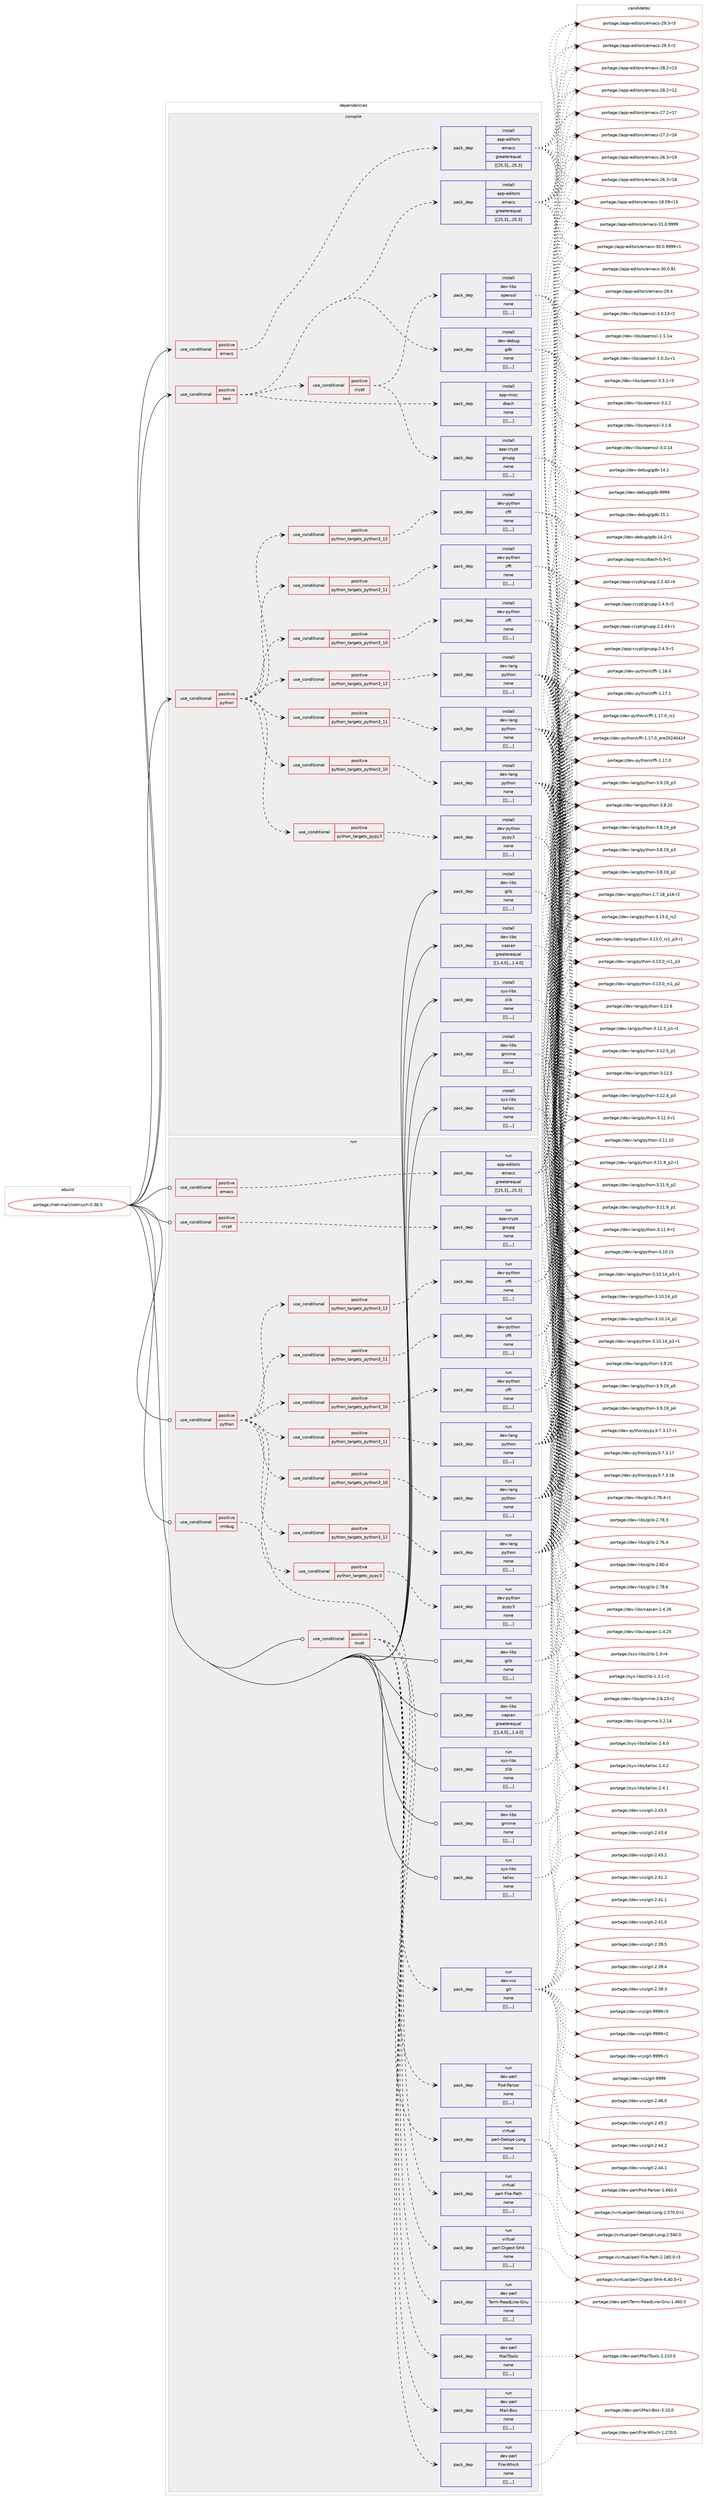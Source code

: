 digraph prolog {

# *************
# Graph options
# *************

newrank=true;
concentrate=true;
compound=true;
graph [rankdir=LR,fontname=Helvetica,fontsize=10,ranksep=1.5];#, ranksep=2.5, nodesep=0.2];
edge  [arrowhead=vee];
node  [fontname=Helvetica,fontsize=10];

# **********
# The ebuild
# **********

subgraph cluster_leftcol {
color=gray;
label=<<i>ebuild</i>>;
id [label="portage://net-mail/notmuch-0.38.3", color=red, width=4, href="../net-mail/notmuch-0.38.3.svg"];
}

# ****************
# The dependencies
# ****************

subgraph cluster_midcol {
color=gray;
label=<<i>dependencies</i>>;
subgraph cluster_compile {
fillcolor="#eeeeee";
style=filled;
label=<<i>compile</i>>;
subgraph cond100053 {
dependency383149 [label=<<TABLE BORDER="0" CELLBORDER="1" CELLSPACING="0" CELLPADDING="4"><TR><TD ROWSPAN="3" CELLPADDING="10">use_conditional</TD></TR><TR><TD>positive</TD></TR><TR><TD>emacs</TD></TR></TABLE>>, shape=none, color=red];
subgraph pack280274 {
dependency383150 [label=<<TABLE BORDER="0" CELLBORDER="1" CELLSPACING="0" CELLPADDING="4" WIDTH="220"><TR><TD ROWSPAN="6" CELLPADDING="30">pack_dep</TD></TR><TR><TD WIDTH="110">install</TD></TR><TR><TD>app-editors</TD></TR><TR><TD>emacs</TD></TR><TR><TD>greaterequal</TD></TR><TR><TD>[[25,3],,,25.3]</TD></TR></TABLE>>, shape=none, color=blue];
}
dependency383149:e -> dependency383150:w [weight=20,style="dashed",arrowhead="vee"];
}
id:e -> dependency383149:w [weight=20,style="solid",arrowhead="vee"];
subgraph cond100054 {
dependency383151 [label=<<TABLE BORDER="0" CELLBORDER="1" CELLSPACING="0" CELLPADDING="4"><TR><TD ROWSPAN="3" CELLPADDING="10">use_conditional</TD></TR><TR><TD>positive</TD></TR><TR><TD>python</TD></TR></TABLE>>, shape=none, color=red];
subgraph cond100055 {
dependency383152 [label=<<TABLE BORDER="0" CELLBORDER="1" CELLSPACING="0" CELLPADDING="4"><TR><TD ROWSPAN="3" CELLPADDING="10">use_conditional</TD></TR><TR><TD>positive</TD></TR><TR><TD>python_targets_pypy3</TD></TR></TABLE>>, shape=none, color=red];
subgraph pack280275 {
dependency383153 [label=<<TABLE BORDER="0" CELLBORDER="1" CELLSPACING="0" CELLPADDING="4" WIDTH="220"><TR><TD ROWSPAN="6" CELLPADDING="30">pack_dep</TD></TR><TR><TD WIDTH="110">install</TD></TR><TR><TD>dev-python</TD></TR><TR><TD>pypy3</TD></TR><TR><TD>none</TD></TR><TR><TD>[[],,,,]</TD></TR></TABLE>>, shape=none, color=blue];
}
dependency383152:e -> dependency383153:w [weight=20,style="dashed",arrowhead="vee"];
}
dependency383151:e -> dependency383152:w [weight=20,style="dashed",arrowhead="vee"];
subgraph cond100056 {
dependency383154 [label=<<TABLE BORDER="0" CELLBORDER="1" CELLSPACING="0" CELLPADDING="4"><TR><TD ROWSPAN="3" CELLPADDING="10">use_conditional</TD></TR><TR><TD>positive</TD></TR><TR><TD>python_targets_python3_10</TD></TR></TABLE>>, shape=none, color=red];
subgraph pack280276 {
dependency383155 [label=<<TABLE BORDER="0" CELLBORDER="1" CELLSPACING="0" CELLPADDING="4" WIDTH="220"><TR><TD ROWSPAN="6" CELLPADDING="30">pack_dep</TD></TR><TR><TD WIDTH="110">install</TD></TR><TR><TD>dev-lang</TD></TR><TR><TD>python</TD></TR><TR><TD>none</TD></TR><TR><TD>[[],,,,]</TD></TR></TABLE>>, shape=none, color=blue];
}
dependency383154:e -> dependency383155:w [weight=20,style="dashed",arrowhead="vee"];
}
dependency383151:e -> dependency383154:w [weight=20,style="dashed",arrowhead="vee"];
subgraph cond100057 {
dependency383156 [label=<<TABLE BORDER="0" CELLBORDER="1" CELLSPACING="0" CELLPADDING="4"><TR><TD ROWSPAN="3" CELLPADDING="10">use_conditional</TD></TR><TR><TD>positive</TD></TR><TR><TD>python_targets_python3_11</TD></TR></TABLE>>, shape=none, color=red];
subgraph pack280277 {
dependency383157 [label=<<TABLE BORDER="0" CELLBORDER="1" CELLSPACING="0" CELLPADDING="4" WIDTH="220"><TR><TD ROWSPAN="6" CELLPADDING="30">pack_dep</TD></TR><TR><TD WIDTH="110">install</TD></TR><TR><TD>dev-lang</TD></TR><TR><TD>python</TD></TR><TR><TD>none</TD></TR><TR><TD>[[],,,,]</TD></TR></TABLE>>, shape=none, color=blue];
}
dependency383156:e -> dependency383157:w [weight=20,style="dashed",arrowhead="vee"];
}
dependency383151:e -> dependency383156:w [weight=20,style="dashed",arrowhead="vee"];
subgraph cond100058 {
dependency383158 [label=<<TABLE BORDER="0" CELLBORDER="1" CELLSPACING="0" CELLPADDING="4"><TR><TD ROWSPAN="3" CELLPADDING="10">use_conditional</TD></TR><TR><TD>positive</TD></TR><TR><TD>python_targets_python3_12</TD></TR></TABLE>>, shape=none, color=red];
subgraph pack280278 {
dependency383159 [label=<<TABLE BORDER="0" CELLBORDER="1" CELLSPACING="0" CELLPADDING="4" WIDTH="220"><TR><TD ROWSPAN="6" CELLPADDING="30">pack_dep</TD></TR><TR><TD WIDTH="110">install</TD></TR><TR><TD>dev-lang</TD></TR><TR><TD>python</TD></TR><TR><TD>none</TD></TR><TR><TD>[[],,,,]</TD></TR></TABLE>>, shape=none, color=blue];
}
dependency383158:e -> dependency383159:w [weight=20,style="dashed",arrowhead="vee"];
}
dependency383151:e -> dependency383158:w [weight=20,style="dashed",arrowhead="vee"];
subgraph cond100059 {
dependency383160 [label=<<TABLE BORDER="0" CELLBORDER="1" CELLSPACING="0" CELLPADDING="4"><TR><TD ROWSPAN="3" CELLPADDING="10">use_conditional</TD></TR><TR><TD>positive</TD></TR><TR><TD>python_targets_python3_10</TD></TR></TABLE>>, shape=none, color=red];
subgraph pack280279 {
dependency383161 [label=<<TABLE BORDER="0" CELLBORDER="1" CELLSPACING="0" CELLPADDING="4" WIDTH="220"><TR><TD ROWSPAN="6" CELLPADDING="30">pack_dep</TD></TR><TR><TD WIDTH="110">install</TD></TR><TR><TD>dev-python</TD></TR><TR><TD>cffi</TD></TR><TR><TD>none</TD></TR><TR><TD>[[],,,,]</TD></TR></TABLE>>, shape=none, color=blue];
}
dependency383160:e -> dependency383161:w [weight=20,style="dashed",arrowhead="vee"];
}
dependency383151:e -> dependency383160:w [weight=20,style="dashed",arrowhead="vee"];
subgraph cond100060 {
dependency383162 [label=<<TABLE BORDER="0" CELLBORDER="1" CELLSPACING="0" CELLPADDING="4"><TR><TD ROWSPAN="3" CELLPADDING="10">use_conditional</TD></TR><TR><TD>positive</TD></TR><TR><TD>python_targets_python3_11</TD></TR></TABLE>>, shape=none, color=red];
subgraph pack280280 {
dependency383163 [label=<<TABLE BORDER="0" CELLBORDER="1" CELLSPACING="0" CELLPADDING="4" WIDTH="220"><TR><TD ROWSPAN="6" CELLPADDING="30">pack_dep</TD></TR><TR><TD WIDTH="110">install</TD></TR><TR><TD>dev-python</TD></TR><TR><TD>cffi</TD></TR><TR><TD>none</TD></TR><TR><TD>[[],,,,]</TD></TR></TABLE>>, shape=none, color=blue];
}
dependency383162:e -> dependency383163:w [weight=20,style="dashed",arrowhead="vee"];
}
dependency383151:e -> dependency383162:w [weight=20,style="dashed",arrowhead="vee"];
subgraph cond100061 {
dependency383164 [label=<<TABLE BORDER="0" CELLBORDER="1" CELLSPACING="0" CELLPADDING="4"><TR><TD ROWSPAN="3" CELLPADDING="10">use_conditional</TD></TR><TR><TD>positive</TD></TR><TR><TD>python_targets_python3_12</TD></TR></TABLE>>, shape=none, color=red];
subgraph pack280281 {
dependency383165 [label=<<TABLE BORDER="0" CELLBORDER="1" CELLSPACING="0" CELLPADDING="4" WIDTH="220"><TR><TD ROWSPAN="6" CELLPADDING="30">pack_dep</TD></TR><TR><TD WIDTH="110">install</TD></TR><TR><TD>dev-python</TD></TR><TR><TD>cffi</TD></TR><TR><TD>none</TD></TR><TR><TD>[[],,,,]</TD></TR></TABLE>>, shape=none, color=blue];
}
dependency383164:e -> dependency383165:w [weight=20,style="dashed",arrowhead="vee"];
}
dependency383151:e -> dependency383164:w [weight=20,style="dashed",arrowhead="vee"];
}
id:e -> dependency383151:w [weight=20,style="solid",arrowhead="vee"];
subgraph cond100062 {
dependency383166 [label=<<TABLE BORDER="0" CELLBORDER="1" CELLSPACING="0" CELLPADDING="4"><TR><TD ROWSPAN="3" CELLPADDING="10">use_conditional</TD></TR><TR><TD>positive</TD></TR><TR><TD>test</TD></TR></TABLE>>, shape=none, color=red];
subgraph pack280282 {
dependency383167 [label=<<TABLE BORDER="0" CELLBORDER="1" CELLSPACING="0" CELLPADDING="4" WIDTH="220"><TR><TD ROWSPAN="6" CELLPADDING="30">pack_dep</TD></TR><TR><TD WIDTH="110">install</TD></TR><TR><TD>app-editors</TD></TR><TR><TD>emacs</TD></TR><TR><TD>greaterequal</TD></TR><TR><TD>[[25,3],,,25.3]</TD></TR></TABLE>>, shape=none, color=blue];
}
dependency383166:e -> dependency383167:w [weight=20,style="dashed",arrowhead="vee"];
subgraph pack280283 {
dependency383168 [label=<<TABLE BORDER="0" CELLBORDER="1" CELLSPACING="0" CELLPADDING="4" WIDTH="220"><TR><TD ROWSPAN="6" CELLPADDING="30">pack_dep</TD></TR><TR><TD WIDTH="110">install</TD></TR><TR><TD>app-misc</TD></TR><TR><TD>dtach</TD></TR><TR><TD>none</TD></TR><TR><TD>[[],,,,]</TD></TR></TABLE>>, shape=none, color=blue];
}
dependency383166:e -> dependency383168:w [weight=20,style="dashed",arrowhead="vee"];
subgraph pack280284 {
dependency383169 [label=<<TABLE BORDER="0" CELLBORDER="1" CELLSPACING="0" CELLPADDING="4" WIDTH="220"><TR><TD ROWSPAN="6" CELLPADDING="30">pack_dep</TD></TR><TR><TD WIDTH="110">install</TD></TR><TR><TD>dev-debug</TD></TR><TR><TD>gdb</TD></TR><TR><TD>none</TD></TR><TR><TD>[[],,,,]</TD></TR></TABLE>>, shape=none, color=blue];
}
dependency383166:e -> dependency383169:w [weight=20,style="dashed",arrowhead="vee"];
subgraph cond100063 {
dependency383170 [label=<<TABLE BORDER="0" CELLBORDER="1" CELLSPACING="0" CELLPADDING="4"><TR><TD ROWSPAN="3" CELLPADDING="10">use_conditional</TD></TR><TR><TD>positive</TD></TR><TR><TD>crypt</TD></TR></TABLE>>, shape=none, color=red];
subgraph pack280285 {
dependency383171 [label=<<TABLE BORDER="0" CELLBORDER="1" CELLSPACING="0" CELLPADDING="4" WIDTH="220"><TR><TD ROWSPAN="6" CELLPADDING="30">pack_dep</TD></TR><TR><TD WIDTH="110">install</TD></TR><TR><TD>app-crypt</TD></TR><TR><TD>gnupg</TD></TR><TR><TD>none</TD></TR><TR><TD>[[],,,,]</TD></TR></TABLE>>, shape=none, color=blue];
}
dependency383170:e -> dependency383171:w [weight=20,style="dashed",arrowhead="vee"];
subgraph pack280286 {
dependency383172 [label=<<TABLE BORDER="0" CELLBORDER="1" CELLSPACING="0" CELLPADDING="4" WIDTH="220"><TR><TD ROWSPAN="6" CELLPADDING="30">pack_dep</TD></TR><TR><TD WIDTH="110">install</TD></TR><TR><TD>dev-libs</TD></TR><TR><TD>openssl</TD></TR><TR><TD>none</TD></TR><TR><TD>[[],,,,]</TD></TR></TABLE>>, shape=none, color=blue];
}
dependency383170:e -> dependency383172:w [weight=20,style="dashed",arrowhead="vee"];
}
dependency383166:e -> dependency383170:w [weight=20,style="dashed",arrowhead="vee"];
}
id:e -> dependency383166:w [weight=20,style="solid",arrowhead="vee"];
subgraph pack280287 {
dependency383173 [label=<<TABLE BORDER="0" CELLBORDER="1" CELLSPACING="0" CELLPADDING="4" WIDTH="220"><TR><TD ROWSPAN="6" CELLPADDING="30">pack_dep</TD></TR><TR><TD WIDTH="110">install</TD></TR><TR><TD>dev-libs</TD></TR><TR><TD>glib</TD></TR><TR><TD>none</TD></TR><TR><TD>[[],,,,]</TD></TR></TABLE>>, shape=none, color=blue];
}
id:e -> dependency383173:w [weight=20,style="solid",arrowhead="vee"];
subgraph pack280288 {
dependency383174 [label=<<TABLE BORDER="0" CELLBORDER="1" CELLSPACING="0" CELLPADDING="4" WIDTH="220"><TR><TD ROWSPAN="6" CELLPADDING="30">pack_dep</TD></TR><TR><TD WIDTH="110">install</TD></TR><TR><TD>dev-libs</TD></TR><TR><TD>gmime</TD></TR><TR><TD>none</TD></TR><TR><TD>[[],,,,]</TD></TR></TABLE>>, shape=none, color=blue];
}
id:e -> dependency383174:w [weight=20,style="solid",arrowhead="vee"];
subgraph pack280289 {
dependency383175 [label=<<TABLE BORDER="0" CELLBORDER="1" CELLSPACING="0" CELLPADDING="4" WIDTH="220"><TR><TD ROWSPAN="6" CELLPADDING="30">pack_dep</TD></TR><TR><TD WIDTH="110">install</TD></TR><TR><TD>dev-libs</TD></TR><TR><TD>xapian</TD></TR><TR><TD>greaterequal</TD></TR><TR><TD>[[1,4,0],,,1.4.0]</TD></TR></TABLE>>, shape=none, color=blue];
}
id:e -> dependency383175:w [weight=20,style="solid",arrowhead="vee"];
subgraph pack280290 {
dependency383176 [label=<<TABLE BORDER="0" CELLBORDER="1" CELLSPACING="0" CELLPADDING="4" WIDTH="220"><TR><TD ROWSPAN="6" CELLPADDING="30">pack_dep</TD></TR><TR><TD WIDTH="110">install</TD></TR><TR><TD>sys-libs</TD></TR><TR><TD>talloc</TD></TR><TR><TD>none</TD></TR><TR><TD>[[],,,,]</TD></TR></TABLE>>, shape=none, color=blue];
}
id:e -> dependency383176:w [weight=20,style="solid",arrowhead="vee"];
subgraph pack280291 {
dependency383177 [label=<<TABLE BORDER="0" CELLBORDER="1" CELLSPACING="0" CELLPADDING="4" WIDTH="220"><TR><TD ROWSPAN="6" CELLPADDING="30">pack_dep</TD></TR><TR><TD WIDTH="110">install</TD></TR><TR><TD>sys-libs</TD></TR><TR><TD>zlib</TD></TR><TR><TD>none</TD></TR><TR><TD>[[],,,,]</TD></TR></TABLE>>, shape=none, color=blue];
}
id:e -> dependency383177:w [weight=20,style="solid",arrowhead="vee"];
}
subgraph cluster_compileandrun {
fillcolor="#eeeeee";
style=filled;
label=<<i>compile and run</i>>;
}
subgraph cluster_run {
fillcolor="#eeeeee";
style=filled;
label=<<i>run</i>>;
subgraph cond100064 {
dependency383178 [label=<<TABLE BORDER="0" CELLBORDER="1" CELLSPACING="0" CELLPADDING="4"><TR><TD ROWSPAN="3" CELLPADDING="10">use_conditional</TD></TR><TR><TD>positive</TD></TR><TR><TD>crypt</TD></TR></TABLE>>, shape=none, color=red];
subgraph pack280292 {
dependency383179 [label=<<TABLE BORDER="0" CELLBORDER="1" CELLSPACING="0" CELLPADDING="4" WIDTH="220"><TR><TD ROWSPAN="6" CELLPADDING="30">pack_dep</TD></TR><TR><TD WIDTH="110">run</TD></TR><TR><TD>app-crypt</TD></TR><TR><TD>gnupg</TD></TR><TR><TD>none</TD></TR><TR><TD>[[],,,,]</TD></TR></TABLE>>, shape=none, color=blue];
}
dependency383178:e -> dependency383179:w [weight=20,style="dashed",arrowhead="vee"];
}
id:e -> dependency383178:w [weight=20,style="solid",arrowhead="odot"];
subgraph cond100065 {
dependency383180 [label=<<TABLE BORDER="0" CELLBORDER="1" CELLSPACING="0" CELLPADDING="4"><TR><TD ROWSPAN="3" CELLPADDING="10">use_conditional</TD></TR><TR><TD>positive</TD></TR><TR><TD>emacs</TD></TR></TABLE>>, shape=none, color=red];
subgraph pack280293 {
dependency383181 [label=<<TABLE BORDER="0" CELLBORDER="1" CELLSPACING="0" CELLPADDING="4" WIDTH="220"><TR><TD ROWSPAN="6" CELLPADDING="30">pack_dep</TD></TR><TR><TD WIDTH="110">run</TD></TR><TR><TD>app-editors</TD></TR><TR><TD>emacs</TD></TR><TR><TD>greaterequal</TD></TR><TR><TD>[[25,3],,,25.3]</TD></TR></TABLE>>, shape=none, color=blue];
}
dependency383180:e -> dependency383181:w [weight=20,style="dashed",arrowhead="vee"];
}
id:e -> dependency383180:w [weight=20,style="solid",arrowhead="odot"];
subgraph cond100066 {
dependency383182 [label=<<TABLE BORDER="0" CELLBORDER="1" CELLSPACING="0" CELLPADDING="4"><TR><TD ROWSPAN="3" CELLPADDING="10">use_conditional</TD></TR><TR><TD>positive</TD></TR><TR><TD>mutt</TD></TR></TABLE>>, shape=none, color=red];
subgraph pack280294 {
dependency383183 [label=<<TABLE BORDER="0" CELLBORDER="1" CELLSPACING="0" CELLPADDING="4" WIDTH="220"><TR><TD ROWSPAN="6" CELLPADDING="30">pack_dep</TD></TR><TR><TD WIDTH="110">run</TD></TR><TR><TD>dev-perl</TD></TR><TR><TD>File-Which</TD></TR><TR><TD>none</TD></TR><TR><TD>[[],,,,]</TD></TR></TABLE>>, shape=none, color=blue];
}
dependency383182:e -> dependency383183:w [weight=20,style="dashed",arrowhead="vee"];
subgraph pack280295 {
dependency383184 [label=<<TABLE BORDER="0" CELLBORDER="1" CELLSPACING="0" CELLPADDING="4" WIDTH="220"><TR><TD ROWSPAN="6" CELLPADDING="30">pack_dep</TD></TR><TR><TD WIDTH="110">run</TD></TR><TR><TD>dev-perl</TD></TR><TR><TD>Mail-Box</TD></TR><TR><TD>none</TD></TR><TR><TD>[[],,,,]</TD></TR></TABLE>>, shape=none, color=blue];
}
dependency383182:e -> dependency383184:w [weight=20,style="dashed",arrowhead="vee"];
subgraph pack280296 {
dependency383185 [label=<<TABLE BORDER="0" CELLBORDER="1" CELLSPACING="0" CELLPADDING="4" WIDTH="220"><TR><TD ROWSPAN="6" CELLPADDING="30">pack_dep</TD></TR><TR><TD WIDTH="110">run</TD></TR><TR><TD>dev-perl</TD></TR><TR><TD>MailTools</TD></TR><TR><TD>none</TD></TR><TR><TD>[[],,,,]</TD></TR></TABLE>>, shape=none, color=blue];
}
dependency383182:e -> dependency383185:w [weight=20,style="dashed",arrowhead="vee"];
subgraph pack280297 {
dependency383186 [label=<<TABLE BORDER="0" CELLBORDER="1" CELLSPACING="0" CELLPADDING="4" WIDTH="220"><TR><TD ROWSPAN="6" CELLPADDING="30">pack_dep</TD></TR><TR><TD WIDTH="110">run</TD></TR><TR><TD>dev-perl</TD></TR><TR><TD>Term-ReadLine-Gnu</TD></TR><TR><TD>none</TD></TR><TR><TD>[[],,,,]</TD></TR></TABLE>>, shape=none, color=blue];
}
dependency383182:e -> dependency383186:w [weight=20,style="dashed",arrowhead="vee"];
subgraph pack280298 {
dependency383187 [label=<<TABLE BORDER="0" CELLBORDER="1" CELLSPACING="0" CELLPADDING="4" WIDTH="220"><TR><TD ROWSPAN="6" CELLPADDING="30">pack_dep</TD></TR><TR><TD WIDTH="110">run</TD></TR><TR><TD>virtual</TD></TR><TR><TD>perl-Digest-SHA</TD></TR><TR><TD>none</TD></TR><TR><TD>[[],,,,]</TD></TR></TABLE>>, shape=none, color=blue];
}
dependency383182:e -> dependency383187:w [weight=20,style="dashed",arrowhead="vee"];
subgraph pack280299 {
dependency383188 [label=<<TABLE BORDER="0" CELLBORDER="1" CELLSPACING="0" CELLPADDING="4" WIDTH="220"><TR><TD ROWSPAN="6" CELLPADDING="30">pack_dep</TD></TR><TR><TD WIDTH="110">run</TD></TR><TR><TD>virtual</TD></TR><TR><TD>perl-File-Path</TD></TR><TR><TD>none</TD></TR><TR><TD>[[],,,,]</TD></TR></TABLE>>, shape=none, color=blue];
}
dependency383182:e -> dependency383188:w [weight=20,style="dashed",arrowhead="vee"];
subgraph pack280300 {
dependency383189 [label=<<TABLE BORDER="0" CELLBORDER="1" CELLSPACING="0" CELLPADDING="4" WIDTH="220"><TR><TD ROWSPAN="6" CELLPADDING="30">pack_dep</TD></TR><TR><TD WIDTH="110">run</TD></TR><TR><TD>virtual</TD></TR><TR><TD>perl-Getopt-Long</TD></TR><TR><TD>none</TD></TR><TR><TD>[[],,,,]</TD></TR></TABLE>>, shape=none, color=blue];
}
dependency383182:e -> dependency383189:w [weight=20,style="dashed",arrowhead="vee"];
subgraph pack280301 {
dependency383190 [label=<<TABLE BORDER="0" CELLBORDER="1" CELLSPACING="0" CELLPADDING="4" WIDTH="220"><TR><TD ROWSPAN="6" CELLPADDING="30">pack_dep</TD></TR><TR><TD WIDTH="110">run</TD></TR><TR><TD>dev-perl</TD></TR><TR><TD>Pod-Parser</TD></TR><TR><TD>none</TD></TR><TR><TD>[[],,,,]</TD></TR></TABLE>>, shape=none, color=blue];
}
dependency383182:e -> dependency383190:w [weight=20,style="dashed",arrowhead="vee"];
}
id:e -> dependency383182:w [weight=20,style="solid",arrowhead="odot"];
subgraph cond100067 {
dependency383191 [label=<<TABLE BORDER="0" CELLBORDER="1" CELLSPACING="0" CELLPADDING="4"><TR><TD ROWSPAN="3" CELLPADDING="10">use_conditional</TD></TR><TR><TD>positive</TD></TR><TR><TD>nmbug</TD></TR></TABLE>>, shape=none, color=red];
subgraph pack280302 {
dependency383192 [label=<<TABLE BORDER="0" CELLBORDER="1" CELLSPACING="0" CELLPADDING="4" WIDTH="220"><TR><TD ROWSPAN="6" CELLPADDING="30">pack_dep</TD></TR><TR><TD WIDTH="110">run</TD></TR><TR><TD>dev-vcs</TD></TR><TR><TD>git</TD></TR><TR><TD>none</TD></TR><TR><TD>[[],,,,]</TD></TR></TABLE>>, shape=none, color=blue];
}
dependency383191:e -> dependency383192:w [weight=20,style="dashed",arrowhead="vee"];
}
id:e -> dependency383191:w [weight=20,style="solid",arrowhead="odot"];
subgraph cond100068 {
dependency383193 [label=<<TABLE BORDER="0" CELLBORDER="1" CELLSPACING="0" CELLPADDING="4"><TR><TD ROWSPAN="3" CELLPADDING="10">use_conditional</TD></TR><TR><TD>positive</TD></TR><TR><TD>python</TD></TR></TABLE>>, shape=none, color=red];
subgraph cond100069 {
dependency383194 [label=<<TABLE BORDER="0" CELLBORDER="1" CELLSPACING="0" CELLPADDING="4"><TR><TD ROWSPAN="3" CELLPADDING="10">use_conditional</TD></TR><TR><TD>positive</TD></TR><TR><TD>python_targets_pypy3</TD></TR></TABLE>>, shape=none, color=red];
subgraph pack280303 {
dependency383195 [label=<<TABLE BORDER="0" CELLBORDER="1" CELLSPACING="0" CELLPADDING="4" WIDTH="220"><TR><TD ROWSPAN="6" CELLPADDING="30">pack_dep</TD></TR><TR><TD WIDTH="110">run</TD></TR><TR><TD>dev-python</TD></TR><TR><TD>pypy3</TD></TR><TR><TD>none</TD></TR><TR><TD>[[],,,,]</TD></TR></TABLE>>, shape=none, color=blue];
}
dependency383194:e -> dependency383195:w [weight=20,style="dashed",arrowhead="vee"];
}
dependency383193:e -> dependency383194:w [weight=20,style="dashed",arrowhead="vee"];
subgraph cond100070 {
dependency383196 [label=<<TABLE BORDER="0" CELLBORDER="1" CELLSPACING="0" CELLPADDING="4"><TR><TD ROWSPAN="3" CELLPADDING="10">use_conditional</TD></TR><TR><TD>positive</TD></TR><TR><TD>python_targets_python3_10</TD></TR></TABLE>>, shape=none, color=red];
subgraph pack280304 {
dependency383197 [label=<<TABLE BORDER="0" CELLBORDER="1" CELLSPACING="0" CELLPADDING="4" WIDTH="220"><TR><TD ROWSPAN="6" CELLPADDING="30">pack_dep</TD></TR><TR><TD WIDTH="110">run</TD></TR><TR><TD>dev-lang</TD></TR><TR><TD>python</TD></TR><TR><TD>none</TD></TR><TR><TD>[[],,,,]</TD></TR></TABLE>>, shape=none, color=blue];
}
dependency383196:e -> dependency383197:w [weight=20,style="dashed",arrowhead="vee"];
}
dependency383193:e -> dependency383196:w [weight=20,style="dashed",arrowhead="vee"];
subgraph cond100071 {
dependency383198 [label=<<TABLE BORDER="0" CELLBORDER="1" CELLSPACING="0" CELLPADDING="4"><TR><TD ROWSPAN="3" CELLPADDING="10">use_conditional</TD></TR><TR><TD>positive</TD></TR><TR><TD>python_targets_python3_11</TD></TR></TABLE>>, shape=none, color=red];
subgraph pack280305 {
dependency383199 [label=<<TABLE BORDER="0" CELLBORDER="1" CELLSPACING="0" CELLPADDING="4" WIDTH="220"><TR><TD ROWSPAN="6" CELLPADDING="30">pack_dep</TD></TR><TR><TD WIDTH="110">run</TD></TR><TR><TD>dev-lang</TD></TR><TR><TD>python</TD></TR><TR><TD>none</TD></TR><TR><TD>[[],,,,]</TD></TR></TABLE>>, shape=none, color=blue];
}
dependency383198:e -> dependency383199:w [weight=20,style="dashed",arrowhead="vee"];
}
dependency383193:e -> dependency383198:w [weight=20,style="dashed",arrowhead="vee"];
subgraph cond100072 {
dependency383200 [label=<<TABLE BORDER="0" CELLBORDER="1" CELLSPACING="0" CELLPADDING="4"><TR><TD ROWSPAN="3" CELLPADDING="10">use_conditional</TD></TR><TR><TD>positive</TD></TR><TR><TD>python_targets_python3_12</TD></TR></TABLE>>, shape=none, color=red];
subgraph pack280306 {
dependency383201 [label=<<TABLE BORDER="0" CELLBORDER="1" CELLSPACING="0" CELLPADDING="4" WIDTH="220"><TR><TD ROWSPAN="6" CELLPADDING="30">pack_dep</TD></TR><TR><TD WIDTH="110">run</TD></TR><TR><TD>dev-lang</TD></TR><TR><TD>python</TD></TR><TR><TD>none</TD></TR><TR><TD>[[],,,,]</TD></TR></TABLE>>, shape=none, color=blue];
}
dependency383200:e -> dependency383201:w [weight=20,style="dashed",arrowhead="vee"];
}
dependency383193:e -> dependency383200:w [weight=20,style="dashed",arrowhead="vee"];
subgraph cond100073 {
dependency383202 [label=<<TABLE BORDER="0" CELLBORDER="1" CELLSPACING="0" CELLPADDING="4"><TR><TD ROWSPAN="3" CELLPADDING="10">use_conditional</TD></TR><TR><TD>positive</TD></TR><TR><TD>python_targets_python3_10</TD></TR></TABLE>>, shape=none, color=red];
subgraph pack280307 {
dependency383203 [label=<<TABLE BORDER="0" CELLBORDER="1" CELLSPACING="0" CELLPADDING="4" WIDTH="220"><TR><TD ROWSPAN="6" CELLPADDING="30">pack_dep</TD></TR><TR><TD WIDTH="110">run</TD></TR><TR><TD>dev-python</TD></TR><TR><TD>cffi</TD></TR><TR><TD>none</TD></TR><TR><TD>[[],,,,]</TD></TR></TABLE>>, shape=none, color=blue];
}
dependency383202:e -> dependency383203:w [weight=20,style="dashed",arrowhead="vee"];
}
dependency383193:e -> dependency383202:w [weight=20,style="dashed",arrowhead="vee"];
subgraph cond100074 {
dependency383204 [label=<<TABLE BORDER="0" CELLBORDER="1" CELLSPACING="0" CELLPADDING="4"><TR><TD ROWSPAN="3" CELLPADDING="10">use_conditional</TD></TR><TR><TD>positive</TD></TR><TR><TD>python_targets_python3_11</TD></TR></TABLE>>, shape=none, color=red];
subgraph pack280308 {
dependency383205 [label=<<TABLE BORDER="0" CELLBORDER="1" CELLSPACING="0" CELLPADDING="4" WIDTH="220"><TR><TD ROWSPAN="6" CELLPADDING="30">pack_dep</TD></TR><TR><TD WIDTH="110">run</TD></TR><TR><TD>dev-python</TD></TR><TR><TD>cffi</TD></TR><TR><TD>none</TD></TR><TR><TD>[[],,,,]</TD></TR></TABLE>>, shape=none, color=blue];
}
dependency383204:e -> dependency383205:w [weight=20,style="dashed",arrowhead="vee"];
}
dependency383193:e -> dependency383204:w [weight=20,style="dashed",arrowhead="vee"];
subgraph cond100075 {
dependency383206 [label=<<TABLE BORDER="0" CELLBORDER="1" CELLSPACING="0" CELLPADDING="4"><TR><TD ROWSPAN="3" CELLPADDING="10">use_conditional</TD></TR><TR><TD>positive</TD></TR><TR><TD>python_targets_python3_12</TD></TR></TABLE>>, shape=none, color=red];
subgraph pack280309 {
dependency383207 [label=<<TABLE BORDER="0" CELLBORDER="1" CELLSPACING="0" CELLPADDING="4" WIDTH="220"><TR><TD ROWSPAN="6" CELLPADDING="30">pack_dep</TD></TR><TR><TD WIDTH="110">run</TD></TR><TR><TD>dev-python</TD></TR><TR><TD>cffi</TD></TR><TR><TD>none</TD></TR><TR><TD>[[],,,,]</TD></TR></TABLE>>, shape=none, color=blue];
}
dependency383206:e -> dependency383207:w [weight=20,style="dashed",arrowhead="vee"];
}
dependency383193:e -> dependency383206:w [weight=20,style="dashed",arrowhead="vee"];
}
id:e -> dependency383193:w [weight=20,style="solid",arrowhead="odot"];
subgraph pack280310 {
dependency383208 [label=<<TABLE BORDER="0" CELLBORDER="1" CELLSPACING="0" CELLPADDING="4" WIDTH="220"><TR><TD ROWSPAN="6" CELLPADDING="30">pack_dep</TD></TR><TR><TD WIDTH="110">run</TD></TR><TR><TD>dev-libs</TD></TR><TR><TD>glib</TD></TR><TR><TD>none</TD></TR><TR><TD>[[],,,,]</TD></TR></TABLE>>, shape=none, color=blue];
}
id:e -> dependency383208:w [weight=20,style="solid",arrowhead="odot"];
subgraph pack280311 {
dependency383209 [label=<<TABLE BORDER="0" CELLBORDER="1" CELLSPACING="0" CELLPADDING="4" WIDTH="220"><TR><TD ROWSPAN="6" CELLPADDING="30">pack_dep</TD></TR><TR><TD WIDTH="110">run</TD></TR><TR><TD>dev-libs</TD></TR><TR><TD>gmime</TD></TR><TR><TD>none</TD></TR><TR><TD>[[],,,,]</TD></TR></TABLE>>, shape=none, color=blue];
}
id:e -> dependency383209:w [weight=20,style="solid",arrowhead="odot"];
subgraph pack280312 {
dependency383210 [label=<<TABLE BORDER="0" CELLBORDER="1" CELLSPACING="0" CELLPADDING="4" WIDTH="220"><TR><TD ROWSPAN="6" CELLPADDING="30">pack_dep</TD></TR><TR><TD WIDTH="110">run</TD></TR><TR><TD>dev-libs</TD></TR><TR><TD>xapian</TD></TR><TR><TD>greaterequal</TD></TR><TR><TD>[[1,4,0],,,1.4.0]</TD></TR></TABLE>>, shape=none, color=blue];
}
id:e -> dependency383210:w [weight=20,style="solid",arrowhead="odot"];
subgraph pack280313 {
dependency383211 [label=<<TABLE BORDER="0" CELLBORDER="1" CELLSPACING="0" CELLPADDING="4" WIDTH="220"><TR><TD ROWSPAN="6" CELLPADDING="30">pack_dep</TD></TR><TR><TD WIDTH="110">run</TD></TR><TR><TD>sys-libs</TD></TR><TR><TD>talloc</TD></TR><TR><TD>none</TD></TR><TR><TD>[[],,,,]</TD></TR></TABLE>>, shape=none, color=blue];
}
id:e -> dependency383211:w [weight=20,style="solid",arrowhead="odot"];
subgraph pack280314 {
dependency383212 [label=<<TABLE BORDER="0" CELLBORDER="1" CELLSPACING="0" CELLPADDING="4" WIDTH="220"><TR><TD ROWSPAN="6" CELLPADDING="30">pack_dep</TD></TR><TR><TD WIDTH="110">run</TD></TR><TR><TD>sys-libs</TD></TR><TR><TD>zlib</TD></TR><TR><TD>none</TD></TR><TR><TD>[[],,,,]</TD></TR></TABLE>>, shape=none, color=blue];
}
id:e -> dependency383212:w [weight=20,style="solid",arrowhead="odot"];
}
}

# **************
# The candidates
# **************

subgraph cluster_choices {
rank=same;
color=gray;
label=<<i>candidates</i>>;

subgraph choice280274 {
color=black;
nodesep=1;
choice971121124510110010511611111411547101109979911545514946484657575757 [label="portage://app-editors/emacs-31.0.9999", color=red, width=4,href="../app-editors/emacs-31.0.9999.svg"];
choice9711211245101100105116111114115471011099799115455148464846575757574511449 [label="portage://app-editors/emacs-30.0.9999-r1", color=red, width=4,href="../app-editors/emacs-30.0.9999-r1.svg"];
choice97112112451011001051161111141154710110997991154551484648465749 [label="portage://app-editors/emacs-30.0.91", color=red, width=4,href="../app-editors/emacs-30.0.91.svg"];
choice97112112451011001051161111141154710110997991154550574652 [label="portage://app-editors/emacs-29.4", color=red, width=4,href="../app-editors/emacs-29.4.svg"];
choice971121124510110010511611111411547101109979911545505746514511451 [label="portage://app-editors/emacs-29.3-r3", color=red, width=4,href="../app-editors/emacs-29.3-r3.svg"];
choice971121124510110010511611111411547101109979911545505746514511450 [label="portage://app-editors/emacs-29.3-r2", color=red, width=4,href="../app-editors/emacs-29.3-r2.svg"];
choice97112112451011001051161111141154710110997991154550564650451144951 [label="portage://app-editors/emacs-28.2-r13", color=red, width=4,href="../app-editors/emacs-28.2-r13.svg"];
choice97112112451011001051161111141154710110997991154550564650451144950 [label="portage://app-editors/emacs-28.2-r12", color=red, width=4,href="../app-editors/emacs-28.2-r12.svg"];
choice97112112451011001051161111141154710110997991154550554650451144955 [label="portage://app-editors/emacs-27.2-r17", color=red, width=4,href="../app-editors/emacs-27.2-r17.svg"];
choice97112112451011001051161111141154710110997991154550554650451144954 [label="portage://app-editors/emacs-27.2-r16", color=red, width=4,href="../app-editors/emacs-27.2-r16.svg"];
choice97112112451011001051161111141154710110997991154550544651451144957 [label="portage://app-editors/emacs-26.3-r19", color=red, width=4,href="../app-editors/emacs-26.3-r19.svg"];
choice97112112451011001051161111141154710110997991154550544651451144956 [label="portage://app-editors/emacs-26.3-r18", color=red, width=4,href="../app-editors/emacs-26.3-r18.svg"];
choice9711211245101100105116111114115471011099799115454956465357451144953 [label="portage://app-editors/emacs-18.59-r15", color=red, width=4,href="../app-editors/emacs-18.59-r15.svg"];
dependency383150:e -> choice971121124510110010511611111411547101109979911545514946484657575757:w [style=dotted,weight="100"];
dependency383150:e -> choice9711211245101100105116111114115471011099799115455148464846575757574511449:w [style=dotted,weight="100"];
dependency383150:e -> choice97112112451011001051161111141154710110997991154551484648465749:w [style=dotted,weight="100"];
dependency383150:e -> choice97112112451011001051161111141154710110997991154550574652:w [style=dotted,weight="100"];
dependency383150:e -> choice971121124510110010511611111411547101109979911545505746514511451:w [style=dotted,weight="100"];
dependency383150:e -> choice971121124510110010511611111411547101109979911545505746514511450:w [style=dotted,weight="100"];
dependency383150:e -> choice97112112451011001051161111141154710110997991154550564650451144951:w [style=dotted,weight="100"];
dependency383150:e -> choice97112112451011001051161111141154710110997991154550564650451144950:w [style=dotted,weight="100"];
dependency383150:e -> choice97112112451011001051161111141154710110997991154550554650451144955:w [style=dotted,weight="100"];
dependency383150:e -> choice97112112451011001051161111141154710110997991154550554650451144954:w [style=dotted,weight="100"];
dependency383150:e -> choice97112112451011001051161111141154710110997991154550544651451144957:w [style=dotted,weight="100"];
dependency383150:e -> choice97112112451011001051161111141154710110997991154550544651451144956:w [style=dotted,weight="100"];
dependency383150:e -> choice9711211245101100105116111114115471011099799115454956465357451144953:w [style=dotted,weight="100"];
}
subgraph choice280275 {
color=black;
nodesep=1;
choice100101118451121211161041111104711212111212151455546514649554511449 [label="portage://dev-python/pypy3-7.3.17-r1", color=red, width=4,href="../dev-python/pypy3-7.3.17-r1.svg"];
choice10010111845112121116104111110471121211121215145554651464955 [label="portage://dev-python/pypy3-7.3.17", color=red, width=4,href="../dev-python/pypy3-7.3.17.svg"];
choice10010111845112121116104111110471121211121215145554651464954 [label="portage://dev-python/pypy3-7.3.16", color=red, width=4,href="../dev-python/pypy3-7.3.16.svg"];
dependency383153:e -> choice100101118451121211161041111104711212111212151455546514649554511449:w [style=dotted,weight="100"];
dependency383153:e -> choice10010111845112121116104111110471121211121215145554651464955:w [style=dotted,weight="100"];
dependency383153:e -> choice10010111845112121116104111110471121211121215145554651464954:w [style=dotted,weight="100"];
}
subgraph choice280276 {
color=black;
nodesep=1;
choice10010111845108971101034711212111610411111045514649514648951149950 [label="portage://dev-lang/python-3.13.0_rc2", color=red, width=4,href="../dev-lang/python-3.13.0_rc2.svg"];
choice1001011184510897110103471121211161041111104551464951464895114994995112514511449 [label="portage://dev-lang/python-3.13.0_rc1_p3-r1", color=red, width=4,href="../dev-lang/python-3.13.0_rc1_p3-r1.svg"];
choice100101118451089711010347112121116104111110455146495146489511499499511251 [label="portage://dev-lang/python-3.13.0_rc1_p3", color=red, width=4,href="../dev-lang/python-3.13.0_rc1_p3.svg"];
choice100101118451089711010347112121116104111110455146495146489511499499511250 [label="portage://dev-lang/python-3.13.0_rc1_p2", color=red, width=4,href="../dev-lang/python-3.13.0_rc1_p2.svg"];
choice10010111845108971101034711212111610411111045514649504654 [label="portage://dev-lang/python-3.12.6", color=red, width=4,href="../dev-lang/python-3.12.6.svg"];
choice1001011184510897110103471121211161041111104551464950465395112494511449 [label="portage://dev-lang/python-3.12.5_p1-r1", color=red, width=4,href="../dev-lang/python-3.12.5_p1-r1.svg"];
choice100101118451089711010347112121116104111110455146495046539511249 [label="portage://dev-lang/python-3.12.5_p1", color=red, width=4,href="../dev-lang/python-3.12.5_p1.svg"];
choice10010111845108971101034711212111610411111045514649504653 [label="portage://dev-lang/python-3.12.5", color=red, width=4,href="../dev-lang/python-3.12.5.svg"];
choice100101118451089711010347112121116104111110455146495046529511251 [label="portage://dev-lang/python-3.12.4_p3", color=red, width=4,href="../dev-lang/python-3.12.4_p3.svg"];
choice100101118451089711010347112121116104111110455146495046514511449 [label="portage://dev-lang/python-3.12.3-r1", color=red, width=4,href="../dev-lang/python-3.12.3-r1.svg"];
choice1001011184510897110103471121211161041111104551464949464948 [label="portage://dev-lang/python-3.11.10", color=red, width=4,href="../dev-lang/python-3.11.10.svg"];
choice1001011184510897110103471121211161041111104551464949465795112504511449 [label="portage://dev-lang/python-3.11.9_p2-r1", color=red, width=4,href="../dev-lang/python-3.11.9_p2-r1.svg"];
choice100101118451089711010347112121116104111110455146494946579511250 [label="portage://dev-lang/python-3.11.9_p2", color=red, width=4,href="../dev-lang/python-3.11.9_p2.svg"];
choice100101118451089711010347112121116104111110455146494946579511249 [label="portage://dev-lang/python-3.11.9_p1", color=red, width=4,href="../dev-lang/python-3.11.9_p1.svg"];
choice100101118451089711010347112121116104111110455146494946574511449 [label="portage://dev-lang/python-3.11.9-r1", color=red, width=4,href="../dev-lang/python-3.11.9-r1.svg"];
choice1001011184510897110103471121211161041111104551464948464953 [label="portage://dev-lang/python-3.10.15", color=red, width=4,href="../dev-lang/python-3.10.15.svg"];
choice100101118451089711010347112121116104111110455146494846495295112514511449 [label="portage://dev-lang/python-3.10.14_p3-r1", color=red, width=4,href="../dev-lang/python-3.10.14_p3-r1.svg"];
choice10010111845108971101034711212111610411111045514649484649529511251 [label="portage://dev-lang/python-3.10.14_p3", color=red, width=4,href="../dev-lang/python-3.10.14_p3.svg"];
choice10010111845108971101034711212111610411111045514649484649529511250 [label="portage://dev-lang/python-3.10.14_p2", color=red, width=4,href="../dev-lang/python-3.10.14_p2.svg"];
choice100101118451089711010347112121116104111110455146494846495295112494511449 [label="portage://dev-lang/python-3.10.14_p1-r1", color=red, width=4,href="../dev-lang/python-3.10.14_p1-r1.svg"];
choice10010111845108971101034711212111610411111045514657465048 [label="portage://dev-lang/python-3.9.20", color=red, width=4,href="../dev-lang/python-3.9.20.svg"];
choice100101118451089711010347112121116104111110455146574649579511253 [label="portage://dev-lang/python-3.9.19_p5", color=red, width=4,href="../dev-lang/python-3.9.19_p5.svg"];
choice100101118451089711010347112121116104111110455146574649579511252 [label="portage://dev-lang/python-3.9.19_p4", color=red, width=4,href="../dev-lang/python-3.9.19_p4.svg"];
choice100101118451089711010347112121116104111110455146574649579511251 [label="portage://dev-lang/python-3.9.19_p3", color=red, width=4,href="../dev-lang/python-3.9.19_p3.svg"];
choice10010111845108971101034711212111610411111045514656465048 [label="portage://dev-lang/python-3.8.20", color=red, width=4,href="../dev-lang/python-3.8.20.svg"];
choice100101118451089711010347112121116104111110455146564649579511252 [label="portage://dev-lang/python-3.8.19_p4", color=red, width=4,href="../dev-lang/python-3.8.19_p4.svg"];
choice100101118451089711010347112121116104111110455146564649579511251 [label="portage://dev-lang/python-3.8.19_p3", color=red, width=4,href="../dev-lang/python-3.8.19_p3.svg"];
choice100101118451089711010347112121116104111110455146564649579511250 [label="portage://dev-lang/python-3.8.19_p2", color=red, width=4,href="../dev-lang/python-3.8.19_p2.svg"];
choice100101118451089711010347112121116104111110455046554649569511249544511450 [label="portage://dev-lang/python-2.7.18_p16-r2", color=red, width=4,href="../dev-lang/python-2.7.18_p16-r2.svg"];
dependency383155:e -> choice10010111845108971101034711212111610411111045514649514648951149950:w [style=dotted,weight="100"];
dependency383155:e -> choice1001011184510897110103471121211161041111104551464951464895114994995112514511449:w [style=dotted,weight="100"];
dependency383155:e -> choice100101118451089711010347112121116104111110455146495146489511499499511251:w [style=dotted,weight="100"];
dependency383155:e -> choice100101118451089711010347112121116104111110455146495146489511499499511250:w [style=dotted,weight="100"];
dependency383155:e -> choice10010111845108971101034711212111610411111045514649504654:w [style=dotted,weight="100"];
dependency383155:e -> choice1001011184510897110103471121211161041111104551464950465395112494511449:w [style=dotted,weight="100"];
dependency383155:e -> choice100101118451089711010347112121116104111110455146495046539511249:w [style=dotted,weight="100"];
dependency383155:e -> choice10010111845108971101034711212111610411111045514649504653:w [style=dotted,weight="100"];
dependency383155:e -> choice100101118451089711010347112121116104111110455146495046529511251:w [style=dotted,weight="100"];
dependency383155:e -> choice100101118451089711010347112121116104111110455146495046514511449:w [style=dotted,weight="100"];
dependency383155:e -> choice1001011184510897110103471121211161041111104551464949464948:w [style=dotted,weight="100"];
dependency383155:e -> choice1001011184510897110103471121211161041111104551464949465795112504511449:w [style=dotted,weight="100"];
dependency383155:e -> choice100101118451089711010347112121116104111110455146494946579511250:w [style=dotted,weight="100"];
dependency383155:e -> choice100101118451089711010347112121116104111110455146494946579511249:w [style=dotted,weight="100"];
dependency383155:e -> choice100101118451089711010347112121116104111110455146494946574511449:w [style=dotted,weight="100"];
dependency383155:e -> choice1001011184510897110103471121211161041111104551464948464953:w [style=dotted,weight="100"];
dependency383155:e -> choice100101118451089711010347112121116104111110455146494846495295112514511449:w [style=dotted,weight="100"];
dependency383155:e -> choice10010111845108971101034711212111610411111045514649484649529511251:w [style=dotted,weight="100"];
dependency383155:e -> choice10010111845108971101034711212111610411111045514649484649529511250:w [style=dotted,weight="100"];
dependency383155:e -> choice100101118451089711010347112121116104111110455146494846495295112494511449:w [style=dotted,weight="100"];
dependency383155:e -> choice10010111845108971101034711212111610411111045514657465048:w [style=dotted,weight="100"];
dependency383155:e -> choice100101118451089711010347112121116104111110455146574649579511253:w [style=dotted,weight="100"];
dependency383155:e -> choice100101118451089711010347112121116104111110455146574649579511252:w [style=dotted,weight="100"];
dependency383155:e -> choice100101118451089711010347112121116104111110455146574649579511251:w [style=dotted,weight="100"];
dependency383155:e -> choice10010111845108971101034711212111610411111045514656465048:w [style=dotted,weight="100"];
dependency383155:e -> choice100101118451089711010347112121116104111110455146564649579511252:w [style=dotted,weight="100"];
dependency383155:e -> choice100101118451089711010347112121116104111110455146564649579511251:w [style=dotted,weight="100"];
dependency383155:e -> choice100101118451089711010347112121116104111110455146564649579511250:w [style=dotted,weight="100"];
dependency383155:e -> choice100101118451089711010347112121116104111110455046554649569511249544511450:w [style=dotted,weight="100"];
}
subgraph choice280277 {
color=black;
nodesep=1;
choice10010111845108971101034711212111610411111045514649514648951149950 [label="portage://dev-lang/python-3.13.0_rc2", color=red, width=4,href="../dev-lang/python-3.13.0_rc2.svg"];
choice1001011184510897110103471121211161041111104551464951464895114994995112514511449 [label="portage://dev-lang/python-3.13.0_rc1_p3-r1", color=red, width=4,href="../dev-lang/python-3.13.0_rc1_p3-r1.svg"];
choice100101118451089711010347112121116104111110455146495146489511499499511251 [label="portage://dev-lang/python-3.13.0_rc1_p3", color=red, width=4,href="../dev-lang/python-3.13.0_rc1_p3.svg"];
choice100101118451089711010347112121116104111110455146495146489511499499511250 [label="portage://dev-lang/python-3.13.0_rc1_p2", color=red, width=4,href="../dev-lang/python-3.13.0_rc1_p2.svg"];
choice10010111845108971101034711212111610411111045514649504654 [label="portage://dev-lang/python-3.12.6", color=red, width=4,href="../dev-lang/python-3.12.6.svg"];
choice1001011184510897110103471121211161041111104551464950465395112494511449 [label="portage://dev-lang/python-3.12.5_p1-r1", color=red, width=4,href="../dev-lang/python-3.12.5_p1-r1.svg"];
choice100101118451089711010347112121116104111110455146495046539511249 [label="portage://dev-lang/python-3.12.5_p1", color=red, width=4,href="../dev-lang/python-3.12.5_p1.svg"];
choice10010111845108971101034711212111610411111045514649504653 [label="portage://dev-lang/python-3.12.5", color=red, width=4,href="../dev-lang/python-3.12.5.svg"];
choice100101118451089711010347112121116104111110455146495046529511251 [label="portage://dev-lang/python-3.12.4_p3", color=red, width=4,href="../dev-lang/python-3.12.4_p3.svg"];
choice100101118451089711010347112121116104111110455146495046514511449 [label="portage://dev-lang/python-3.12.3-r1", color=red, width=4,href="../dev-lang/python-3.12.3-r1.svg"];
choice1001011184510897110103471121211161041111104551464949464948 [label="portage://dev-lang/python-3.11.10", color=red, width=4,href="../dev-lang/python-3.11.10.svg"];
choice1001011184510897110103471121211161041111104551464949465795112504511449 [label="portage://dev-lang/python-3.11.9_p2-r1", color=red, width=4,href="../dev-lang/python-3.11.9_p2-r1.svg"];
choice100101118451089711010347112121116104111110455146494946579511250 [label="portage://dev-lang/python-3.11.9_p2", color=red, width=4,href="../dev-lang/python-3.11.9_p2.svg"];
choice100101118451089711010347112121116104111110455146494946579511249 [label="portage://dev-lang/python-3.11.9_p1", color=red, width=4,href="../dev-lang/python-3.11.9_p1.svg"];
choice100101118451089711010347112121116104111110455146494946574511449 [label="portage://dev-lang/python-3.11.9-r1", color=red, width=4,href="../dev-lang/python-3.11.9-r1.svg"];
choice1001011184510897110103471121211161041111104551464948464953 [label="portage://dev-lang/python-3.10.15", color=red, width=4,href="../dev-lang/python-3.10.15.svg"];
choice100101118451089711010347112121116104111110455146494846495295112514511449 [label="portage://dev-lang/python-3.10.14_p3-r1", color=red, width=4,href="../dev-lang/python-3.10.14_p3-r1.svg"];
choice10010111845108971101034711212111610411111045514649484649529511251 [label="portage://dev-lang/python-3.10.14_p3", color=red, width=4,href="../dev-lang/python-3.10.14_p3.svg"];
choice10010111845108971101034711212111610411111045514649484649529511250 [label="portage://dev-lang/python-3.10.14_p2", color=red, width=4,href="../dev-lang/python-3.10.14_p2.svg"];
choice100101118451089711010347112121116104111110455146494846495295112494511449 [label="portage://dev-lang/python-3.10.14_p1-r1", color=red, width=4,href="../dev-lang/python-3.10.14_p1-r1.svg"];
choice10010111845108971101034711212111610411111045514657465048 [label="portage://dev-lang/python-3.9.20", color=red, width=4,href="../dev-lang/python-3.9.20.svg"];
choice100101118451089711010347112121116104111110455146574649579511253 [label="portage://dev-lang/python-3.9.19_p5", color=red, width=4,href="../dev-lang/python-3.9.19_p5.svg"];
choice100101118451089711010347112121116104111110455146574649579511252 [label="portage://dev-lang/python-3.9.19_p4", color=red, width=4,href="../dev-lang/python-3.9.19_p4.svg"];
choice100101118451089711010347112121116104111110455146574649579511251 [label="portage://dev-lang/python-3.9.19_p3", color=red, width=4,href="../dev-lang/python-3.9.19_p3.svg"];
choice10010111845108971101034711212111610411111045514656465048 [label="portage://dev-lang/python-3.8.20", color=red, width=4,href="../dev-lang/python-3.8.20.svg"];
choice100101118451089711010347112121116104111110455146564649579511252 [label="portage://dev-lang/python-3.8.19_p4", color=red, width=4,href="../dev-lang/python-3.8.19_p4.svg"];
choice100101118451089711010347112121116104111110455146564649579511251 [label="portage://dev-lang/python-3.8.19_p3", color=red, width=4,href="../dev-lang/python-3.8.19_p3.svg"];
choice100101118451089711010347112121116104111110455146564649579511250 [label="portage://dev-lang/python-3.8.19_p2", color=red, width=4,href="../dev-lang/python-3.8.19_p2.svg"];
choice100101118451089711010347112121116104111110455046554649569511249544511450 [label="portage://dev-lang/python-2.7.18_p16-r2", color=red, width=4,href="../dev-lang/python-2.7.18_p16-r2.svg"];
dependency383157:e -> choice10010111845108971101034711212111610411111045514649514648951149950:w [style=dotted,weight="100"];
dependency383157:e -> choice1001011184510897110103471121211161041111104551464951464895114994995112514511449:w [style=dotted,weight="100"];
dependency383157:e -> choice100101118451089711010347112121116104111110455146495146489511499499511251:w [style=dotted,weight="100"];
dependency383157:e -> choice100101118451089711010347112121116104111110455146495146489511499499511250:w [style=dotted,weight="100"];
dependency383157:e -> choice10010111845108971101034711212111610411111045514649504654:w [style=dotted,weight="100"];
dependency383157:e -> choice1001011184510897110103471121211161041111104551464950465395112494511449:w [style=dotted,weight="100"];
dependency383157:e -> choice100101118451089711010347112121116104111110455146495046539511249:w [style=dotted,weight="100"];
dependency383157:e -> choice10010111845108971101034711212111610411111045514649504653:w [style=dotted,weight="100"];
dependency383157:e -> choice100101118451089711010347112121116104111110455146495046529511251:w [style=dotted,weight="100"];
dependency383157:e -> choice100101118451089711010347112121116104111110455146495046514511449:w [style=dotted,weight="100"];
dependency383157:e -> choice1001011184510897110103471121211161041111104551464949464948:w [style=dotted,weight="100"];
dependency383157:e -> choice1001011184510897110103471121211161041111104551464949465795112504511449:w [style=dotted,weight="100"];
dependency383157:e -> choice100101118451089711010347112121116104111110455146494946579511250:w [style=dotted,weight="100"];
dependency383157:e -> choice100101118451089711010347112121116104111110455146494946579511249:w [style=dotted,weight="100"];
dependency383157:e -> choice100101118451089711010347112121116104111110455146494946574511449:w [style=dotted,weight="100"];
dependency383157:e -> choice1001011184510897110103471121211161041111104551464948464953:w [style=dotted,weight="100"];
dependency383157:e -> choice100101118451089711010347112121116104111110455146494846495295112514511449:w [style=dotted,weight="100"];
dependency383157:e -> choice10010111845108971101034711212111610411111045514649484649529511251:w [style=dotted,weight="100"];
dependency383157:e -> choice10010111845108971101034711212111610411111045514649484649529511250:w [style=dotted,weight="100"];
dependency383157:e -> choice100101118451089711010347112121116104111110455146494846495295112494511449:w [style=dotted,weight="100"];
dependency383157:e -> choice10010111845108971101034711212111610411111045514657465048:w [style=dotted,weight="100"];
dependency383157:e -> choice100101118451089711010347112121116104111110455146574649579511253:w [style=dotted,weight="100"];
dependency383157:e -> choice100101118451089711010347112121116104111110455146574649579511252:w [style=dotted,weight="100"];
dependency383157:e -> choice100101118451089711010347112121116104111110455146574649579511251:w [style=dotted,weight="100"];
dependency383157:e -> choice10010111845108971101034711212111610411111045514656465048:w [style=dotted,weight="100"];
dependency383157:e -> choice100101118451089711010347112121116104111110455146564649579511252:w [style=dotted,weight="100"];
dependency383157:e -> choice100101118451089711010347112121116104111110455146564649579511251:w [style=dotted,weight="100"];
dependency383157:e -> choice100101118451089711010347112121116104111110455146564649579511250:w [style=dotted,weight="100"];
dependency383157:e -> choice100101118451089711010347112121116104111110455046554649569511249544511450:w [style=dotted,weight="100"];
}
subgraph choice280278 {
color=black;
nodesep=1;
choice10010111845108971101034711212111610411111045514649514648951149950 [label="portage://dev-lang/python-3.13.0_rc2", color=red, width=4,href="../dev-lang/python-3.13.0_rc2.svg"];
choice1001011184510897110103471121211161041111104551464951464895114994995112514511449 [label="portage://dev-lang/python-3.13.0_rc1_p3-r1", color=red, width=4,href="../dev-lang/python-3.13.0_rc1_p3-r1.svg"];
choice100101118451089711010347112121116104111110455146495146489511499499511251 [label="portage://dev-lang/python-3.13.0_rc1_p3", color=red, width=4,href="../dev-lang/python-3.13.0_rc1_p3.svg"];
choice100101118451089711010347112121116104111110455146495146489511499499511250 [label="portage://dev-lang/python-3.13.0_rc1_p2", color=red, width=4,href="../dev-lang/python-3.13.0_rc1_p2.svg"];
choice10010111845108971101034711212111610411111045514649504654 [label="portage://dev-lang/python-3.12.6", color=red, width=4,href="../dev-lang/python-3.12.6.svg"];
choice1001011184510897110103471121211161041111104551464950465395112494511449 [label="portage://dev-lang/python-3.12.5_p1-r1", color=red, width=4,href="../dev-lang/python-3.12.5_p1-r1.svg"];
choice100101118451089711010347112121116104111110455146495046539511249 [label="portage://dev-lang/python-3.12.5_p1", color=red, width=4,href="../dev-lang/python-3.12.5_p1.svg"];
choice10010111845108971101034711212111610411111045514649504653 [label="portage://dev-lang/python-3.12.5", color=red, width=4,href="../dev-lang/python-3.12.5.svg"];
choice100101118451089711010347112121116104111110455146495046529511251 [label="portage://dev-lang/python-3.12.4_p3", color=red, width=4,href="../dev-lang/python-3.12.4_p3.svg"];
choice100101118451089711010347112121116104111110455146495046514511449 [label="portage://dev-lang/python-3.12.3-r1", color=red, width=4,href="../dev-lang/python-3.12.3-r1.svg"];
choice1001011184510897110103471121211161041111104551464949464948 [label="portage://dev-lang/python-3.11.10", color=red, width=4,href="../dev-lang/python-3.11.10.svg"];
choice1001011184510897110103471121211161041111104551464949465795112504511449 [label="portage://dev-lang/python-3.11.9_p2-r1", color=red, width=4,href="../dev-lang/python-3.11.9_p2-r1.svg"];
choice100101118451089711010347112121116104111110455146494946579511250 [label="portage://dev-lang/python-3.11.9_p2", color=red, width=4,href="../dev-lang/python-3.11.9_p2.svg"];
choice100101118451089711010347112121116104111110455146494946579511249 [label="portage://dev-lang/python-3.11.9_p1", color=red, width=4,href="../dev-lang/python-3.11.9_p1.svg"];
choice100101118451089711010347112121116104111110455146494946574511449 [label="portage://dev-lang/python-3.11.9-r1", color=red, width=4,href="../dev-lang/python-3.11.9-r1.svg"];
choice1001011184510897110103471121211161041111104551464948464953 [label="portage://dev-lang/python-3.10.15", color=red, width=4,href="../dev-lang/python-3.10.15.svg"];
choice100101118451089711010347112121116104111110455146494846495295112514511449 [label="portage://dev-lang/python-3.10.14_p3-r1", color=red, width=4,href="../dev-lang/python-3.10.14_p3-r1.svg"];
choice10010111845108971101034711212111610411111045514649484649529511251 [label="portage://dev-lang/python-3.10.14_p3", color=red, width=4,href="../dev-lang/python-3.10.14_p3.svg"];
choice10010111845108971101034711212111610411111045514649484649529511250 [label="portage://dev-lang/python-3.10.14_p2", color=red, width=4,href="../dev-lang/python-3.10.14_p2.svg"];
choice100101118451089711010347112121116104111110455146494846495295112494511449 [label="portage://dev-lang/python-3.10.14_p1-r1", color=red, width=4,href="../dev-lang/python-3.10.14_p1-r1.svg"];
choice10010111845108971101034711212111610411111045514657465048 [label="portage://dev-lang/python-3.9.20", color=red, width=4,href="../dev-lang/python-3.9.20.svg"];
choice100101118451089711010347112121116104111110455146574649579511253 [label="portage://dev-lang/python-3.9.19_p5", color=red, width=4,href="../dev-lang/python-3.9.19_p5.svg"];
choice100101118451089711010347112121116104111110455146574649579511252 [label="portage://dev-lang/python-3.9.19_p4", color=red, width=4,href="../dev-lang/python-3.9.19_p4.svg"];
choice100101118451089711010347112121116104111110455146574649579511251 [label="portage://dev-lang/python-3.9.19_p3", color=red, width=4,href="../dev-lang/python-3.9.19_p3.svg"];
choice10010111845108971101034711212111610411111045514656465048 [label="portage://dev-lang/python-3.8.20", color=red, width=4,href="../dev-lang/python-3.8.20.svg"];
choice100101118451089711010347112121116104111110455146564649579511252 [label="portage://dev-lang/python-3.8.19_p4", color=red, width=4,href="../dev-lang/python-3.8.19_p4.svg"];
choice100101118451089711010347112121116104111110455146564649579511251 [label="portage://dev-lang/python-3.8.19_p3", color=red, width=4,href="../dev-lang/python-3.8.19_p3.svg"];
choice100101118451089711010347112121116104111110455146564649579511250 [label="portage://dev-lang/python-3.8.19_p2", color=red, width=4,href="../dev-lang/python-3.8.19_p2.svg"];
choice100101118451089711010347112121116104111110455046554649569511249544511450 [label="portage://dev-lang/python-2.7.18_p16-r2", color=red, width=4,href="../dev-lang/python-2.7.18_p16-r2.svg"];
dependency383159:e -> choice10010111845108971101034711212111610411111045514649514648951149950:w [style=dotted,weight="100"];
dependency383159:e -> choice1001011184510897110103471121211161041111104551464951464895114994995112514511449:w [style=dotted,weight="100"];
dependency383159:e -> choice100101118451089711010347112121116104111110455146495146489511499499511251:w [style=dotted,weight="100"];
dependency383159:e -> choice100101118451089711010347112121116104111110455146495146489511499499511250:w [style=dotted,weight="100"];
dependency383159:e -> choice10010111845108971101034711212111610411111045514649504654:w [style=dotted,weight="100"];
dependency383159:e -> choice1001011184510897110103471121211161041111104551464950465395112494511449:w [style=dotted,weight="100"];
dependency383159:e -> choice100101118451089711010347112121116104111110455146495046539511249:w [style=dotted,weight="100"];
dependency383159:e -> choice10010111845108971101034711212111610411111045514649504653:w [style=dotted,weight="100"];
dependency383159:e -> choice100101118451089711010347112121116104111110455146495046529511251:w [style=dotted,weight="100"];
dependency383159:e -> choice100101118451089711010347112121116104111110455146495046514511449:w [style=dotted,weight="100"];
dependency383159:e -> choice1001011184510897110103471121211161041111104551464949464948:w [style=dotted,weight="100"];
dependency383159:e -> choice1001011184510897110103471121211161041111104551464949465795112504511449:w [style=dotted,weight="100"];
dependency383159:e -> choice100101118451089711010347112121116104111110455146494946579511250:w [style=dotted,weight="100"];
dependency383159:e -> choice100101118451089711010347112121116104111110455146494946579511249:w [style=dotted,weight="100"];
dependency383159:e -> choice100101118451089711010347112121116104111110455146494946574511449:w [style=dotted,weight="100"];
dependency383159:e -> choice1001011184510897110103471121211161041111104551464948464953:w [style=dotted,weight="100"];
dependency383159:e -> choice100101118451089711010347112121116104111110455146494846495295112514511449:w [style=dotted,weight="100"];
dependency383159:e -> choice10010111845108971101034711212111610411111045514649484649529511251:w [style=dotted,weight="100"];
dependency383159:e -> choice10010111845108971101034711212111610411111045514649484649529511250:w [style=dotted,weight="100"];
dependency383159:e -> choice100101118451089711010347112121116104111110455146494846495295112494511449:w [style=dotted,weight="100"];
dependency383159:e -> choice10010111845108971101034711212111610411111045514657465048:w [style=dotted,weight="100"];
dependency383159:e -> choice100101118451089711010347112121116104111110455146574649579511253:w [style=dotted,weight="100"];
dependency383159:e -> choice100101118451089711010347112121116104111110455146574649579511252:w [style=dotted,weight="100"];
dependency383159:e -> choice100101118451089711010347112121116104111110455146574649579511251:w [style=dotted,weight="100"];
dependency383159:e -> choice10010111845108971101034711212111610411111045514656465048:w [style=dotted,weight="100"];
dependency383159:e -> choice100101118451089711010347112121116104111110455146564649579511252:w [style=dotted,weight="100"];
dependency383159:e -> choice100101118451089711010347112121116104111110455146564649579511251:w [style=dotted,weight="100"];
dependency383159:e -> choice100101118451089711010347112121116104111110455146564649579511250:w [style=dotted,weight="100"];
dependency383159:e -> choice100101118451089711010347112121116104111110455046554649569511249544511450:w [style=dotted,weight="100"];
}
subgraph choice280279 {
color=black;
nodesep=1;
choice10010111845112121116104111110479910210210545494649554649 [label="portage://dev-python/cffi-1.17.1", color=red, width=4,href="../dev-python/cffi-1.17.1.svg"];
choice10010111845112121116104111110479910210210545494649554648951149949 [label="portage://dev-python/cffi-1.17.0_rc1", color=red, width=4,href="../dev-python/cffi-1.17.0_rc1.svg"];
choice10010111845112121116104111110479910210210545494649554648951121141015048505248525052 [label="portage://dev-python/cffi-1.17.0_pre20240424", color=red, width=4,href="../dev-python/cffi-1.17.0_pre20240424.svg"];
choice10010111845112121116104111110479910210210545494649554648 [label="portage://dev-python/cffi-1.17.0", color=red, width=4,href="../dev-python/cffi-1.17.0.svg"];
choice10010111845112121116104111110479910210210545494649544648 [label="portage://dev-python/cffi-1.16.0", color=red, width=4,href="../dev-python/cffi-1.16.0.svg"];
dependency383161:e -> choice10010111845112121116104111110479910210210545494649554649:w [style=dotted,weight="100"];
dependency383161:e -> choice10010111845112121116104111110479910210210545494649554648951149949:w [style=dotted,weight="100"];
dependency383161:e -> choice10010111845112121116104111110479910210210545494649554648951121141015048505248525052:w [style=dotted,weight="100"];
dependency383161:e -> choice10010111845112121116104111110479910210210545494649554648:w [style=dotted,weight="100"];
dependency383161:e -> choice10010111845112121116104111110479910210210545494649544648:w [style=dotted,weight="100"];
}
subgraph choice280280 {
color=black;
nodesep=1;
choice10010111845112121116104111110479910210210545494649554649 [label="portage://dev-python/cffi-1.17.1", color=red, width=4,href="../dev-python/cffi-1.17.1.svg"];
choice10010111845112121116104111110479910210210545494649554648951149949 [label="portage://dev-python/cffi-1.17.0_rc1", color=red, width=4,href="../dev-python/cffi-1.17.0_rc1.svg"];
choice10010111845112121116104111110479910210210545494649554648951121141015048505248525052 [label="portage://dev-python/cffi-1.17.0_pre20240424", color=red, width=4,href="../dev-python/cffi-1.17.0_pre20240424.svg"];
choice10010111845112121116104111110479910210210545494649554648 [label="portage://dev-python/cffi-1.17.0", color=red, width=4,href="../dev-python/cffi-1.17.0.svg"];
choice10010111845112121116104111110479910210210545494649544648 [label="portage://dev-python/cffi-1.16.0", color=red, width=4,href="../dev-python/cffi-1.16.0.svg"];
dependency383163:e -> choice10010111845112121116104111110479910210210545494649554649:w [style=dotted,weight="100"];
dependency383163:e -> choice10010111845112121116104111110479910210210545494649554648951149949:w [style=dotted,weight="100"];
dependency383163:e -> choice10010111845112121116104111110479910210210545494649554648951121141015048505248525052:w [style=dotted,weight="100"];
dependency383163:e -> choice10010111845112121116104111110479910210210545494649554648:w [style=dotted,weight="100"];
dependency383163:e -> choice10010111845112121116104111110479910210210545494649544648:w [style=dotted,weight="100"];
}
subgraph choice280281 {
color=black;
nodesep=1;
choice10010111845112121116104111110479910210210545494649554649 [label="portage://dev-python/cffi-1.17.1", color=red, width=4,href="../dev-python/cffi-1.17.1.svg"];
choice10010111845112121116104111110479910210210545494649554648951149949 [label="portage://dev-python/cffi-1.17.0_rc1", color=red, width=4,href="../dev-python/cffi-1.17.0_rc1.svg"];
choice10010111845112121116104111110479910210210545494649554648951121141015048505248525052 [label="portage://dev-python/cffi-1.17.0_pre20240424", color=red, width=4,href="../dev-python/cffi-1.17.0_pre20240424.svg"];
choice10010111845112121116104111110479910210210545494649554648 [label="portage://dev-python/cffi-1.17.0", color=red, width=4,href="../dev-python/cffi-1.17.0.svg"];
choice10010111845112121116104111110479910210210545494649544648 [label="portage://dev-python/cffi-1.16.0", color=red, width=4,href="../dev-python/cffi-1.16.0.svg"];
dependency383165:e -> choice10010111845112121116104111110479910210210545494649554649:w [style=dotted,weight="100"];
dependency383165:e -> choice10010111845112121116104111110479910210210545494649554648951149949:w [style=dotted,weight="100"];
dependency383165:e -> choice10010111845112121116104111110479910210210545494649554648951121141015048505248525052:w [style=dotted,weight="100"];
dependency383165:e -> choice10010111845112121116104111110479910210210545494649554648:w [style=dotted,weight="100"];
dependency383165:e -> choice10010111845112121116104111110479910210210545494649544648:w [style=dotted,weight="100"];
}
subgraph choice280282 {
color=black;
nodesep=1;
choice971121124510110010511611111411547101109979911545514946484657575757 [label="portage://app-editors/emacs-31.0.9999", color=red, width=4,href="../app-editors/emacs-31.0.9999.svg"];
choice9711211245101100105116111114115471011099799115455148464846575757574511449 [label="portage://app-editors/emacs-30.0.9999-r1", color=red, width=4,href="../app-editors/emacs-30.0.9999-r1.svg"];
choice97112112451011001051161111141154710110997991154551484648465749 [label="portage://app-editors/emacs-30.0.91", color=red, width=4,href="../app-editors/emacs-30.0.91.svg"];
choice97112112451011001051161111141154710110997991154550574652 [label="portage://app-editors/emacs-29.4", color=red, width=4,href="../app-editors/emacs-29.4.svg"];
choice971121124510110010511611111411547101109979911545505746514511451 [label="portage://app-editors/emacs-29.3-r3", color=red, width=4,href="../app-editors/emacs-29.3-r3.svg"];
choice971121124510110010511611111411547101109979911545505746514511450 [label="portage://app-editors/emacs-29.3-r2", color=red, width=4,href="../app-editors/emacs-29.3-r2.svg"];
choice97112112451011001051161111141154710110997991154550564650451144951 [label="portage://app-editors/emacs-28.2-r13", color=red, width=4,href="../app-editors/emacs-28.2-r13.svg"];
choice97112112451011001051161111141154710110997991154550564650451144950 [label="portage://app-editors/emacs-28.2-r12", color=red, width=4,href="../app-editors/emacs-28.2-r12.svg"];
choice97112112451011001051161111141154710110997991154550554650451144955 [label="portage://app-editors/emacs-27.2-r17", color=red, width=4,href="../app-editors/emacs-27.2-r17.svg"];
choice97112112451011001051161111141154710110997991154550554650451144954 [label="portage://app-editors/emacs-27.2-r16", color=red, width=4,href="../app-editors/emacs-27.2-r16.svg"];
choice97112112451011001051161111141154710110997991154550544651451144957 [label="portage://app-editors/emacs-26.3-r19", color=red, width=4,href="../app-editors/emacs-26.3-r19.svg"];
choice97112112451011001051161111141154710110997991154550544651451144956 [label="portage://app-editors/emacs-26.3-r18", color=red, width=4,href="../app-editors/emacs-26.3-r18.svg"];
choice9711211245101100105116111114115471011099799115454956465357451144953 [label="portage://app-editors/emacs-18.59-r15", color=red, width=4,href="../app-editors/emacs-18.59-r15.svg"];
dependency383167:e -> choice971121124510110010511611111411547101109979911545514946484657575757:w [style=dotted,weight="100"];
dependency383167:e -> choice9711211245101100105116111114115471011099799115455148464846575757574511449:w [style=dotted,weight="100"];
dependency383167:e -> choice97112112451011001051161111141154710110997991154551484648465749:w [style=dotted,weight="100"];
dependency383167:e -> choice97112112451011001051161111141154710110997991154550574652:w [style=dotted,weight="100"];
dependency383167:e -> choice971121124510110010511611111411547101109979911545505746514511451:w [style=dotted,weight="100"];
dependency383167:e -> choice971121124510110010511611111411547101109979911545505746514511450:w [style=dotted,weight="100"];
dependency383167:e -> choice97112112451011001051161111141154710110997991154550564650451144951:w [style=dotted,weight="100"];
dependency383167:e -> choice97112112451011001051161111141154710110997991154550564650451144950:w [style=dotted,weight="100"];
dependency383167:e -> choice97112112451011001051161111141154710110997991154550554650451144955:w [style=dotted,weight="100"];
dependency383167:e -> choice97112112451011001051161111141154710110997991154550554650451144954:w [style=dotted,weight="100"];
dependency383167:e -> choice97112112451011001051161111141154710110997991154550544651451144957:w [style=dotted,weight="100"];
dependency383167:e -> choice97112112451011001051161111141154710110997991154550544651451144956:w [style=dotted,weight="100"];
dependency383167:e -> choice9711211245101100105116111114115471011099799115454956465357451144953:w [style=dotted,weight="100"];
}
subgraph choice280283 {
color=black;
nodesep=1;
choice971121124510910511599471001169799104454846574511449 [label="portage://app-misc/dtach-0.9-r1", color=red, width=4,href="../app-misc/dtach-0.9-r1.svg"];
dependency383168:e -> choice971121124510910511599471001169799104454846574511449:w [style=dotted,weight="100"];
}
subgraph choice280284 {
color=black;
nodesep=1;
choice100101118451001019811710347103100984557575757 [label="portage://dev-debug/gdb-9999", color=red, width=4,href="../dev-debug/gdb-9999.svg"];
choice100101118451001019811710347103100984549534649 [label="portage://dev-debug/gdb-15.1", color=red, width=4,href="../dev-debug/gdb-15.1.svg"];
choice1001011184510010198117103471031009845495246504511449 [label="portage://dev-debug/gdb-14.2-r1", color=red, width=4,href="../dev-debug/gdb-14.2-r1.svg"];
choice100101118451001019811710347103100984549524650 [label="portage://dev-debug/gdb-14.2", color=red, width=4,href="../dev-debug/gdb-14.2.svg"];
dependency383169:e -> choice100101118451001019811710347103100984557575757:w [style=dotted,weight="100"];
dependency383169:e -> choice100101118451001019811710347103100984549534649:w [style=dotted,weight="100"];
dependency383169:e -> choice1001011184510010198117103471031009845495246504511449:w [style=dotted,weight="100"];
dependency383169:e -> choice100101118451001019811710347103100984549524650:w [style=dotted,weight="100"];
}
subgraph choice280285 {
color=black;
nodesep=1;
choice971121124599114121112116471031101171121034550465246534511450 [label="portage://app-crypt/gnupg-2.4.5-r2", color=red, width=4,href="../app-crypt/gnupg-2.4.5-r2.svg"];
choice971121124599114121112116471031101171121034550465246534511449 [label="portage://app-crypt/gnupg-2.4.5-r1", color=red, width=4,href="../app-crypt/gnupg-2.4.5-r1.svg"];
choice97112112459911412111211647103110117112103455046504652514511449 [label="portage://app-crypt/gnupg-2.2.43-r1", color=red, width=4,href="../app-crypt/gnupg-2.2.43-r1.svg"];
choice97112112459911412111211647103110117112103455046504652504511452 [label="portage://app-crypt/gnupg-2.2.42-r4", color=red, width=4,href="../app-crypt/gnupg-2.2.42-r4.svg"];
dependency383171:e -> choice971121124599114121112116471031101171121034550465246534511450:w [style=dotted,weight="100"];
dependency383171:e -> choice971121124599114121112116471031101171121034550465246534511449:w [style=dotted,weight="100"];
dependency383171:e -> choice97112112459911412111211647103110117112103455046504652514511449:w [style=dotted,weight="100"];
dependency383171:e -> choice97112112459911412111211647103110117112103455046504652504511452:w [style=dotted,weight="100"];
}
subgraph choice280286 {
color=black;
nodesep=1;
choice1001011184510810598115471111121011101151151084551465146494511451 [label="portage://dev-libs/openssl-3.3.1-r3", color=red, width=4,href="../dev-libs/openssl-3.3.1-r3.svg"];
choice100101118451081059811547111112101110115115108455146504650 [label="portage://dev-libs/openssl-3.2.2", color=red, width=4,href="../dev-libs/openssl-3.2.2.svg"];
choice100101118451081059811547111112101110115115108455146494654 [label="portage://dev-libs/openssl-3.1.6", color=red, width=4,href="../dev-libs/openssl-3.1.6.svg"];
choice10010111845108105981154711111210111011511510845514648464952 [label="portage://dev-libs/openssl-3.0.14", color=red, width=4,href="../dev-libs/openssl-3.0.14.svg"];
choice100101118451081059811547111112101110115115108455146484649514511450 [label="portage://dev-libs/openssl-3.0.13-r2", color=red, width=4,href="../dev-libs/openssl-3.0.13-r2.svg"];
choice100101118451081059811547111112101110115115108454946494649119 [label="portage://dev-libs/openssl-1.1.1w", color=red, width=4,href="../dev-libs/openssl-1.1.1w.svg"];
choice1001011184510810598115471111121011101151151084549464846501174511449 [label="portage://dev-libs/openssl-1.0.2u-r1", color=red, width=4,href="../dev-libs/openssl-1.0.2u-r1.svg"];
dependency383172:e -> choice1001011184510810598115471111121011101151151084551465146494511451:w [style=dotted,weight="100"];
dependency383172:e -> choice100101118451081059811547111112101110115115108455146504650:w [style=dotted,weight="100"];
dependency383172:e -> choice100101118451081059811547111112101110115115108455146494654:w [style=dotted,weight="100"];
dependency383172:e -> choice10010111845108105981154711111210111011511510845514648464952:w [style=dotted,weight="100"];
dependency383172:e -> choice100101118451081059811547111112101110115115108455146484649514511450:w [style=dotted,weight="100"];
dependency383172:e -> choice100101118451081059811547111112101110115115108454946494649119:w [style=dotted,weight="100"];
dependency383172:e -> choice1001011184510810598115471111121011101151151084549464846501174511449:w [style=dotted,weight="100"];
}
subgraph choice280287 {
color=black;
nodesep=1;
choice1001011184510810598115471031081059845504656484652 [label="portage://dev-libs/glib-2.80.4", color=red, width=4,href="../dev-libs/glib-2.80.4.svg"];
choice1001011184510810598115471031081059845504655564654 [label="portage://dev-libs/glib-2.78.6", color=red, width=4,href="../dev-libs/glib-2.78.6.svg"];
choice10010111845108105981154710310810598455046555646524511449 [label="portage://dev-libs/glib-2.78.4-r1", color=red, width=4,href="../dev-libs/glib-2.78.4-r1.svg"];
choice1001011184510810598115471031081059845504655564651 [label="portage://dev-libs/glib-2.78.3", color=red, width=4,href="../dev-libs/glib-2.78.3.svg"];
choice1001011184510810598115471031081059845504655544652 [label="portage://dev-libs/glib-2.76.4", color=red, width=4,href="../dev-libs/glib-2.76.4.svg"];
dependency383173:e -> choice1001011184510810598115471031081059845504656484652:w [style=dotted,weight="100"];
dependency383173:e -> choice1001011184510810598115471031081059845504655564654:w [style=dotted,weight="100"];
dependency383173:e -> choice10010111845108105981154710310810598455046555646524511449:w [style=dotted,weight="100"];
dependency383173:e -> choice1001011184510810598115471031081059845504655564651:w [style=dotted,weight="100"];
dependency383173:e -> choice1001011184510810598115471031081059845504655544652:w [style=dotted,weight="100"];
}
subgraph choice280288 {
color=black;
nodesep=1;
choice10010111845108105981154710310910510910145514650464952 [label="portage://dev-libs/gmime-3.2.14", color=red, width=4,href="../dev-libs/gmime-3.2.14.svg"];
choice100101118451081059811547103109105109101455046544650514511450 [label="portage://dev-libs/gmime-2.6.23-r2", color=red, width=4,href="../dev-libs/gmime-2.6.23-r2.svg"];
dependency383174:e -> choice10010111845108105981154710310910510910145514650464952:w [style=dotted,weight="100"];
dependency383174:e -> choice100101118451081059811547103109105109101455046544650514511450:w [style=dotted,weight="100"];
}
subgraph choice280289 {
color=black;
nodesep=1;
choice100101118451081059811547120971121059711045494652465054 [label="portage://dev-libs/xapian-1.4.26", color=red, width=4,href="../dev-libs/xapian-1.4.26.svg"];
choice100101118451081059811547120971121059711045494652465053 [label="portage://dev-libs/xapian-1.4.25", color=red, width=4,href="../dev-libs/xapian-1.4.25.svg"];
dependency383175:e -> choice100101118451081059811547120971121059711045494652465054:w [style=dotted,weight="100"];
dependency383175:e -> choice100101118451081059811547120971121059711045494652465053:w [style=dotted,weight="100"];
}
subgraph choice280290 {
color=black;
nodesep=1;
choice1151211154510810598115471169710810811199455046524650 [label="portage://sys-libs/talloc-2.4.2", color=red, width=4,href="../sys-libs/talloc-2.4.2.svg"];
choice1151211154510810598115471169710810811199455046524649 [label="portage://sys-libs/talloc-2.4.1", color=red, width=4,href="../sys-libs/talloc-2.4.1.svg"];
choice1151211154510810598115471169710810811199455046524648 [label="portage://sys-libs/talloc-2.4.0", color=red, width=4,href="../sys-libs/talloc-2.4.0.svg"];
dependency383176:e -> choice1151211154510810598115471169710810811199455046524650:w [style=dotted,weight="100"];
dependency383176:e -> choice1151211154510810598115471169710810811199455046524649:w [style=dotted,weight="100"];
dependency383176:e -> choice1151211154510810598115471169710810811199455046524648:w [style=dotted,weight="100"];
}
subgraph choice280291 {
color=black;
nodesep=1;
choice115121115451081059811547122108105984549465146494511449 [label="portage://sys-libs/zlib-1.3.1-r1", color=red, width=4,href="../sys-libs/zlib-1.3.1-r1.svg"];
choice11512111545108105981154712210810598454946514511452 [label="portage://sys-libs/zlib-1.3-r4", color=red, width=4,href="../sys-libs/zlib-1.3-r4.svg"];
dependency383177:e -> choice115121115451081059811547122108105984549465146494511449:w [style=dotted,weight="100"];
dependency383177:e -> choice11512111545108105981154712210810598454946514511452:w [style=dotted,weight="100"];
}
subgraph choice280292 {
color=black;
nodesep=1;
choice971121124599114121112116471031101171121034550465246534511450 [label="portage://app-crypt/gnupg-2.4.5-r2", color=red, width=4,href="../app-crypt/gnupg-2.4.5-r2.svg"];
choice971121124599114121112116471031101171121034550465246534511449 [label="portage://app-crypt/gnupg-2.4.5-r1", color=red, width=4,href="../app-crypt/gnupg-2.4.5-r1.svg"];
choice97112112459911412111211647103110117112103455046504652514511449 [label="portage://app-crypt/gnupg-2.2.43-r1", color=red, width=4,href="../app-crypt/gnupg-2.2.43-r1.svg"];
choice97112112459911412111211647103110117112103455046504652504511452 [label="portage://app-crypt/gnupg-2.2.42-r4", color=red, width=4,href="../app-crypt/gnupg-2.2.42-r4.svg"];
dependency383179:e -> choice971121124599114121112116471031101171121034550465246534511450:w [style=dotted,weight="100"];
dependency383179:e -> choice971121124599114121112116471031101171121034550465246534511449:w [style=dotted,weight="100"];
dependency383179:e -> choice97112112459911412111211647103110117112103455046504652514511449:w [style=dotted,weight="100"];
dependency383179:e -> choice97112112459911412111211647103110117112103455046504652504511452:w [style=dotted,weight="100"];
}
subgraph choice280293 {
color=black;
nodesep=1;
choice971121124510110010511611111411547101109979911545514946484657575757 [label="portage://app-editors/emacs-31.0.9999", color=red, width=4,href="../app-editors/emacs-31.0.9999.svg"];
choice9711211245101100105116111114115471011099799115455148464846575757574511449 [label="portage://app-editors/emacs-30.0.9999-r1", color=red, width=4,href="../app-editors/emacs-30.0.9999-r1.svg"];
choice97112112451011001051161111141154710110997991154551484648465749 [label="portage://app-editors/emacs-30.0.91", color=red, width=4,href="../app-editors/emacs-30.0.91.svg"];
choice97112112451011001051161111141154710110997991154550574652 [label="portage://app-editors/emacs-29.4", color=red, width=4,href="../app-editors/emacs-29.4.svg"];
choice971121124510110010511611111411547101109979911545505746514511451 [label="portage://app-editors/emacs-29.3-r3", color=red, width=4,href="../app-editors/emacs-29.3-r3.svg"];
choice971121124510110010511611111411547101109979911545505746514511450 [label="portage://app-editors/emacs-29.3-r2", color=red, width=4,href="../app-editors/emacs-29.3-r2.svg"];
choice97112112451011001051161111141154710110997991154550564650451144951 [label="portage://app-editors/emacs-28.2-r13", color=red, width=4,href="../app-editors/emacs-28.2-r13.svg"];
choice97112112451011001051161111141154710110997991154550564650451144950 [label="portage://app-editors/emacs-28.2-r12", color=red, width=4,href="../app-editors/emacs-28.2-r12.svg"];
choice97112112451011001051161111141154710110997991154550554650451144955 [label="portage://app-editors/emacs-27.2-r17", color=red, width=4,href="../app-editors/emacs-27.2-r17.svg"];
choice97112112451011001051161111141154710110997991154550554650451144954 [label="portage://app-editors/emacs-27.2-r16", color=red, width=4,href="../app-editors/emacs-27.2-r16.svg"];
choice97112112451011001051161111141154710110997991154550544651451144957 [label="portage://app-editors/emacs-26.3-r19", color=red, width=4,href="../app-editors/emacs-26.3-r19.svg"];
choice97112112451011001051161111141154710110997991154550544651451144956 [label="portage://app-editors/emacs-26.3-r18", color=red, width=4,href="../app-editors/emacs-26.3-r18.svg"];
choice9711211245101100105116111114115471011099799115454956465357451144953 [label="portage://app-editors/emacs-18.59-r15", color=red, width=4,href="../app-editors/emacs-18.59-r15.svg"];
dependency383181:e -> choice971121124510110010511611111411547101109979911545514946484657575757:w [style=dotted,weight="100"];
dependency383181:e -> choice9711211245101100105116111114115471011099799115455148464846575757574511449:w [style=dotted,weight="100"];
dependency383181:e -> choice97112112451011001051161111141154710110997991154551484648465749:w [style=dotted,weight="100"];
dependency383181:e -> choice97112112451011001051161111141154710110997991154550574652:w [style=dotted,weight="100"];
dependency383181:e -> choice971121124510110010511611111411547101109979911545505746514511451:w [style=dotted,weight="100"];
dependency383181:e -> choice971121124510110010511611111411547101109979911545505746514511450:w [style=dotted,weight="100"];
dependency383181:e -> choice97112112451011001051161111141154710110997991154550564650451144951:w [style=dotted,weight="100"];
dependency383181:e -> choice97112112451011001051161111141154710110997991154550564650451144950:w [style=dotted,weight="100"];
dependency383181:e -> choice97112112451011001051161111141154710110997991154550554650451144955:w [style=dotted,weight="100"];
dependency383181:e -> choice97112112451011001051161111141154710110997991154550554650451144954:w [style=dotted,weight="100"];
dependency383181:e -> choice97112112451011001051161111141154710110997991154550544651451144957:w [style=dotted,weight="100"];
dependency383181:e -> choice97112112451011001051161111141154710110997991154550544651451144956:w [style=dotted,weight="100"];
dependency383181:e -> choice9711211245101100105116111114115471011099799115454956465357451144953:w [style=dotted,weight="100"];
}
subgraph choice280294 {
color=black;
nodesep=1;
choice1001011184511210111410847701051081014587104105991044549465055484648 [label="portage://dev-perl/File-Which-1.270.0", color=red, width=4,href="../dev-perl/File-Which-1.270.0.svg"];
dependency383183:e -> choice1001011184511210111410847701051081014587104105991044549465055484648:w [style=dotted,weight="100"];
}
subgraph choice280295 {
color=black;
nodesep=1;
choice10010111845112101114108477797105108456611112045514649484648 [label="portage://dev-perl/Mail-Box-3.10.0", color=red, width=4,href="../dev-perl/Mail-Box-3.10.0.svg"];
dependency383184:e -> choice10010111845112101114108477797105108456611112045514649484648:w [style=dotted,weight="100"];
}
subgraph choice280296 {
color=black;
nodesep=1;
choice10010111845112101114108477797105108841111111081154550465049484648 [label="portage://dev-perl/MailTools-2.210.0", color=red, width=4,href="../dev-perl/MailTools-2.210.0.svg"];
dependency383185:e -> choice10010111845112101114108477797105108841111111081154550465049484648:w [style=dotted,weight="100"];
}
subgraph choice280297 {
color=black;
nodesep=1;
choice1001011184511210111410847841011141094582101971007610511010145711101174549465254484648 [label="portage://dev-perl/Term-ReadLine-Gnu-1.460.0", color=red, width=4,href="../dev-perl/Term-ReadLine-Gnu-1.460.0.svg"];
dependency383186:e -> choice1001011184511210111410847841011141094582101971007610511010145711101174549465254484648:w [style=dotted,weight="100"];
}
subgraph choice280298 {
color=black;
nodesep=1;
choice1181051141161179710847112101114108456810510310111511645837265455446524846484511449 [label="portage://virtual/perl-Digest-SHA-6.40.0-r1", color=red, width=4,href="../virtual/perl-Digest-SHA-6.40.0-r1.svg"];
dependency383187:e -> choice1181051141161179710847112101114108456810510310111511645837265455446524846484511449:w [style=dotted,weight="100"];
}
subgraph choice280299 {
color=black;
nodesep=1;
choice1181051141161179710847112101114108457010510810145809711610445504649564846484511451 [label="portage://virtual/perl-File-Path-2.180.0-r3", color=red, width=4,href="../virtual/perl-File-Path-2.180.0-r3.svg"];
dependency383188:e -> choice1181051141161179710847112101114108457010510810145809711610445504649564846484511451:w [style=dotted,weight="100"];
}
subgraph choice280300 {
color=black;
nodesep=1;
choice11810511411611797108471121011141084571101116111112116457611111010345504653554846484511449 [label="portage://virtual/perl-Getopt-Long-2.570.0-r1", color=red, width=4,href="../virtual/perl-Getopt-Long-2.570.0-r1.svg"];
choice1181051141161179710847112101114108457110111611111211645761111101034550465352484648 [label="portage://virtual/perl-Getopt-Long-2.540.0", color=red, width=4,href="../virtual/perl-Getopt-Long-2.540.0.svg"];
dependency383189:e -> choice11810511411611797108471121011141084571101116111112116457611111010345504653554846484511449:w [style=dotted,weight="100"];
dependency383189:e -> choice1181051141161179710847112101114108457110111611111211645761111101034550465352484648:w [style=dotted,weight="100"];
}
subgraph choice280301 {
color=black;
nodesep=1;
choice1001011184511210111410847801111004580971141151011144549465454484648 [label="portage://dev-perl/Pod-Parser-1.660.0", color=red, width=4,href="../dev-perl/Pod-Parser-1.660.0.svg"];
dependency383190:e -> choice1001011184511210111410847801111004580971141151011144549465454484648:w [style=dotted,weight="100"];
}
subgraph choice280302 {
color=black;
nodesep=1;
choice10010111845118991154710310511645575757574511451 [label="portage://dev-vcs/git-9999-r3", color=red, width=4,href="../dev-vcs/git-9999-r3.svg"];
choice10010111845118991154710310511645575757574511450 [label="portage://dev-vcs/git-9999-r2", color=red, width=4,href="../dev-vcs/git-9999-r2.svg"];
choice10010111845118991154710310511645575757574511449 [label="portage://dev-vcs/git-9999-r1", color=red, width=4,href="../dev-vcs/git-9999-r1.svg"];
choice1001011184511899115471031051164557575757 [label="portage://dev-vcs/git-9999", color=red, width=4,href="../dev-vcs/git-9999.svg"];
choice10010111845118991154710310511645504652544648 [label="portage://dev-vcs/git-2.46.0", color=red, width=4,href="../dev-vcs/git-2.46.0.svg"];
choice10010111845118991154710310511645504652534650 [label="portage://dev-vcs/git-2.45.2", color=red, width=4,href="../dev-vcs/git-2.45.2.svg"];
choice10010111845118991154710310511645504652524650 [label="portage://dev-vcs/git-2.44.2", color=red, width=4,href="../dev-vcs/git-2.44.2.svg"];
choice10010111845118991154710310511645504652524649 [label="portage://dev-vcs/git-2.44.1", color=red, width=4,href="../dev-vcs/git-2.44.1.svg"];
choice10010111845118991154710310511645504652514653 [label="portage://dev-vcs/git-2.43.5", color=red, width=4,href="../dev-vcs/git-2.43.5.svg"];
choice10010111845118991154710310511645504652514652 [label="portage://dev-vcs/git-2.43.4", color=red, width=4,href="../dev-vcs/git-2.43.4.svg"];
choice10010111845118991154710310511645504652514650 [label="portage://dev-vcs/git-2.43.2", color=red, width=4,href="../dev-vcs/git-2.43.2.svg"];
choice10010111845118991154710310511645504652494650 [label="portage://dev-vcs/git-2.41.2", color=red, width=4,href="../dev-vcs/git-2.41.2.svg"];
choice10010111845118991154710310511645504652494649 [label="portage://dev-vcs/git-2.41.1", color=red, width=4,href="../dev-vcs/git-2.41.1.svg"];
choice10010111845118991154710310511645504652494648 [label="portage://dev-vcs/git-2.41.0", color=red, width=4,href="../dev-vcs/git-2.41.0.svg"];
choice10010111845118991154710310511645504651574653 [label="portage://dev-vcs/git-2.39.5", color=red, width=4,href="../dev-vcs/git-2.39.5.svg"];
choice10010111845118991154710310511645504651574652 [label="portage://dev-vcs/git-2.39.4", color=red, width=4,href="../dev-vcs/git-2.39.4.svg"];
choice10010111845118991154710310511645504651574651 [label="portage://dev-vcs/git-2.39.3", color=red, width=4,href="../dev-vcs/git-2.39.3.svg"];
dependency383192:e -> choice10010111845118991154710310511645575757574511451:w [style=dotted,weight="100"];
dependency383192:e -> choice10010111845118991154710310511645575757574511450:w [style=dotted,weight="100"];
dependency383192:e -> choice10010111845118991154710310511645575757574511449:w [style=dotted,weight="100"];
dependency383192:e -> choice1001011184511899115471031051164557575757:w [style=dotted,weight="100"];
dependency383192:e -> choice10010111845118991154710310511645504652544648:w [style=dotted,weight="100"];
dependency383192:e -> choice10010111845118991154710310511645504652534650:w [style=dotted,weight="100"];
dependency383192:e -> choice10010111845118991154710310511645504652524650:w [style=dotted,weight="100"];
dependency383192:e -> choice10010111845118991154710310511645504652524649:w [style=dotted,weight="100"];
dependency383192:e -> choice10010111845118991154710310511645504652514653:w [style=dotted,weight="100"];
dependency383192:e -> choice10010111845118991154710310511645504652514652:w [style=dotted,weight="100"];
dependency383192:e -> choice10010111845118991154710310511645504652514650:w [style=dotted,weight="100"];
dependency383192:e -> choice10010111845118991154710310511645504652494650:w [style=dotted,weight="100"];
dependency383192:e -> choice10010111845118991154710310511645504652494649:w [style=dotted,weight="100"];
dependency383192:e -> choice10010111845118991154710310511645504652494648:w [style=dotted,weight="100"];
dependency383192:e -> choice10010111845118991154710310511645504651574653:w [style=dotted,weight="100"];
dependency383192:e -> choice10010111845118991154710310511645504651574652:w [style=dotted,weight="100"];
dependency383192:e -> choice10010111845118991154710310511645504651574651:w [style=dotted,weight="100"];
}
subgraph choice280303 {
color=black;
nodesep=1;
choice100101118451121211161041111104711212111212151455546514649554511449 [label="portage://dev-python/pypy3-7.3.17-r1", color=red, width=4,href="../dev-python/pypy3-7.3.17-r1.svg"];
choice10010111845112121116104111110471121211121215145554651464955 [label="portage://dev-python/pypy3-7.3.17", color=red, width=4,href="../dev-python/pypy3-7.3.17.svg"];
choice10010111845112121116104111110471121211121215145554651464954 [label="portage://dev-python/pypy3-7.3.16", color=red, width=4,href="../dev-python/pypy3-7.3.16.svg"];
dependency383195:e -> choice100101118451121211161041111104711212111212151455546514649554511449:w [style=dotted,weight="100"];
dependency383195:e -> choice10010111845112121116104111110471121211121215145554651464955:w [style=dotted,weight="100"];
dependency383195:e -> choice10010111845112121116104111110471121211121215145554651464954:w [style=dotted,weight="100"];
}
subgraph choice280304 {
color=black;
nodesep=1;
choice10010111845108971101034711212111610411111045514649514648951149950 [label="portage://dev-lang/python-3.13.0_rc2", color=red, width=4,href="../dev-lang/python-3.13.0_rc2.svg"];
choice1001011184510897110103471121211161041111104551464951464895114994995112514511449 [label="portage://dev-lang/python-3.13.0_rc1_p3-r1", color=red, width=4,href="../dev-lang/python-3.13.0_rc1_p3-r1.svg"];
choice100101118451089711010347112121116104111110455146495146489511499499511251 [label="portage://dev-lang/python-3.13.0_rc1_p3", color=red, width=4,href="../dev-lang/python-3.13.0_rc1_p3.svg"];
choice100101118451089711010347112121116104111110455146495146489511499499511250 [label="portage://dev-lang/python-3.13.0_rc1_p2", color=red, width=4,href="../dev-lang/python-3.13.0_rc1_p2.svg"];
choice10010111845108971101034711212111610411111045514649504654 [label="portage://dev-lang/python-3.12.6", color=red, width=4,href="../dev-lang/python-3.12.6.svg"];
choice1001011184510897110103471121211161041111104551464950465395112494511449 [label="portage://dev-lang/python-3.12.5_p1-r1", color=red, width=4,href="../dev-lang/python-3.12.5_p1-r1.svg"];
choice100101118451089711010347112121116104111110455146495046539511249 [label="portage://dev-lang/python-3.12.5_p1", color=red, width=4,href="../dev-lang/python-3.12.5_p1.svg"];
choice10010111845108971101034711212111610411111045514649504653 [label="portage://dev-lang/python-3.12.5", color=red, width=4,href="../dev-lang/python-3.12.5.svg"];
choice100101118451089711010347112121116104111110455146495046529511251 [label="portage://dev-lang/python-3.12.4_p3", color=red, width=4,href="../dev-lang/python-3.12.4_p3.svg"];
choice100101118451089711010347112121116104111110455146495046514511449 [label="portage://dev-lang/python-3.12.3-r1", color=red, width=4,href="../dev-lang/python-3.12.3-r1.svg"];
choice1001011184510897110103471121211161041111104551464949464948 [label="portage://dev-lang/python-3.11.10", color=red, width=4,href="../dev-lang/python-3.11.10.svg"];
choice1001011184510897110103471121211161041111104551464949465795112504511449 [label="portage://dev-lang/python-3.11.9_p2-r1", color=red, width=4,href="../dev-lang/python-3.11.9_p2-r1.svg"];
choice100101118451089711010347112121116104111110455146494946579511250 [label="portage://dev-lang/python-3.11.9_p2", color=red, width=4,href="../dev-lang/python-3.11.9_p2.svg"];
choice100101118451089711010347112121116104111110455146494946579511249 [label="portage://dev-lang/python-3.11.9_p1", color=red, width=4,href="../dev-lang/python-3.11.9_p1.svg"];
choice100101118451089711010347112121116104111110455146494946574511449 [label="portage://dev-lang/python-3.11.9-r1", color=red, width=4,href="../dev-lang/python-3.11.9-r1.svg"];
choice1001011184510897110103471121211161041111104551464948464953 [label="portage://dev-lang/python-3.10.15", color=red, width=4,href="../dev-lang/python-3.10.15.svg"];
choice100101118451089711010347112121116104111110455146494846495295112514511449 [label="portage://dev-lang/python-3.10.14_p3-r1", color=red, width=4,href="../dev-lang/python-3.10.14_p3-r1.svg"];
choice10010111845108971101034711212111610411111045514649484649529511251 [label="portage://dev-lang/python-3.10.14_p3", color=red, width=4,href="../dev-lang/python-3.10.14_p3.svg"];
choice10010111845108971101034711212111610411111045514649484649529511250 [label="portage://dev-lang/python-3.10.14_p2", color=red, width=4,href="../dev-lang/python-3.10.14_p2.svg"];
choice100101118451089711010347112121116104111110455146494846495295112494511449 [label="portage://dev-lang/python-3.10.14_p1-r1", color=red, width=4,href="../dev-lang/python-3.10.14_p1-r1.svg"];
choice10010111845108971101034711212111610411111045514657465048 [label="portage://dev-lang/python-3.9.20", color=red, width=4,href="../dev-lang/python-3.9.20.svg"];
choice100101118451089711010347112121116104111110455146574649579511253 [label="portage://dev-lang/python-3.9.19_p5", color=red, width=4,href="../dev-lang/python-3.9.19_p5.svg"];
choice100101118451089711010347112121116104111110455146574649579511252 [label="portage://dev-lang/python-3.9.19_p4", color=red, width=4,href="../dev-lang/python-3.9.19_p4.svg"];
choice100101118451089711010347112121116104111110455146574649579511251 [label="portage://dev-lang/python-3.9.19_p3", color=red, width=4,href="../dev-lang/python-3.9.19_p3.svg"];
choice10010111845108971101034711212111610411111045514656465048 [label="portage://dev-lang/python-3.8.20", color=red, width=4,href="../dev-lang/python-3.8.20.svg"];
choice100101118451089711010347112121116104111110455146564649579511252 [label="portage://dev-lang/python-3.8.19_p4", color=red, width=4,href="../dev-lang/python-3.8.19_p4.svg"];
choice100101118451089711010347112121116104111110455146564649579511251 [label="portage://dev-lang/python-3.8.19_p3", color=red, width=4,href="../dev-lang/python-3.8.19_p3.svg"];
choice100101118451089711010347112121116104111110455146564649579511250 [label="portage://dev-lang/python-3.8.19_p2", color=red, width=4,href="../dev-lang/python-3.8.19_p2.svg"];
choice100101118451089711010347112121116104111110455046554649569511249544511450 [label="portage://dev-lang/python-2.7.18_p16-r2", color=red, width=4,href="../dev-lang/python-2.7.18_p16-r2.svg"];
dependency383197:e -> choice10010111845108971101034711212111610411111045514649514648951149950:w [style=dotted,weight="100"];
dependency383197:e -> choice1001011184510897110103471121211161041111104551464951464895114994995112514511449:w [style=dotted,weight="100"];
dependency383197:e -> choice100101118451089711010347112121116104111110455146495146489511499499511251:w [style=dotted,weight="100"];
dependency383197:e -> choice100101118451089711010347112121116104111110455146495146489511499499511250:w [style=dotted,weight="100"];
dependency383197:e -> choice10010111845108971101034711212111610411111045514649504654:w [style=dotted,weight="100"];
dependency383197:e -> choice1001011184510897110103471121211161041111104551464950465395112494511449:w [style=dotted,weight="100"];
dependency383197:e -> choice100101118451089711010347112121116104111110455146495046539511249:w [style=dotted,weight="100"];
dependency383197:e -> choice10010111845108971101034711212111610411111045514649504653:w [style=dotted,weight="100"];
dependency383197:e -> choice100101118451089711010347112121116104111110455146495046529511251:w [style=dotted,weight="100"];
dependency383197:e -> choice100101118451089711010347112121116104111110455146495046514511449:w [style=dotted,weight="100"];
dependency383197:e -> choice1001011184510897110103471121211161041111104551464949464948:w [style=dotted,weight="100"];
dependency383197:e -> choice1001011184510897110103471121211161041111104551464949465795112504511449:w [style=dotted,weight="100"];
dependency383197:e -> choice100101118451089711010347112121116104111110455146494946579511250:w [style=dotted,weight="100"];
dependency383197:e -> choice100101118451089711010347112121116104111110455146494946579511249:w [style=dotted,weight="100"];
dependency383197:e -> choice100101118451089711010347112121116104111110455146494946574511449:w [style=dotted,weight="100"];
dependency383197:e -> choice1001011184510897110103471121211161041111104551464948464953:w [style=dotted,weight="100"];
dependency383197:e -> choice100101118451089711010347112121116104111110455146494846495295112514511449:w [style=dotted,weight="100"];
dependency383197:e -> choice10010111845108971101034711212111610411111045514649484649529511251:w [style=dotted,weight="100"];
dependency383197:e -> choice10010111845108971101034711212111610411111045514649484649529511250:w [style=dotted,weight="100"];
dependency383197:e -> choice100101118451089711010347112121116104111110455146494846495295112494511449:w [style=dotted,weight="100"];
dependency383197:e -> choice10010111845108971101034711212111610411111045514657465048:w [style=dotted,weight="100"];
dependency383197:e -> choice100101118451089711010347112121116104111110455146574649579511253:w [style=dotted,weight="100"];
dependency383197:e -> choice100101118451089711010347112121116104111110455146574649579511252:w [style=dotted,weight="100"];
dependency383197:e -> choice100101118451089711010347112121116104111110455146574649579511251:w [style=dotted,weight="100"];
dependency383197:e -> choice10010111845108971101034711212111610411111045514656465048:w [style=dotted,weight="100"];
dependency383197:e -> choice100101118451089711010347112121116104111110455146564649579511252:w [style=dotted,weight="100"];
dependency383197:e -> choice100101118451089711010347112121116104111110455146564649579511251:w [style=dotted,weight="100"];
dependency383197:e -> choice100101118451089711010347112121116104111110455146564649579511250:w [style=dotted,weight="100"];
dependency383197:e -> choice100101118451089711010347112121116104111110455046554649569511249544511450:w [style=dotted,weight="100"];
}
subgraph choice280305 {
color=black;
nodesep=1;
choice10010111845108971101034711212111610411111045514649514648951149950 [label="portage://dev-lang/python-3.13.0_rc2", color=red, width=4,href="../dev-lang/python-3.13.0_rc2.svg"];
choice1001011184510897110103471121211161041111104551464951464895114994995112514511449 [label="portage://dev-lang/python-3.13.0_rc1_p3-r1", color=red, width=4,href="../dev-lang/python-3.13.0_rc1_p3-r1.svg"];
choice100101118451089711010347112121116104111110455146495146489511499499511251 [label="portage://dev-lang/python-3.13.0_rc1_p3", color=red, width=4,href="../dev-lang/python-3.13.0_rc1_p3.svg"];
choice100101118451089711010347112121116104111110455146495146489511499499511250 [label="portage://dev-lang/python-3.13.0_rc1_p2", color=red, width=4,href="../dev-lang/python-3.13.0_rc1_p2.svg"];
choice10010111845108971101034711212111610411111045514649504654 [label="portage://dev-lang/python-3.12.6", color=red, width=4,href="../dev-lang/python-3.12.6.svg"];
choice1001011184510897110103471121211161041111104551464950465395112494511449 [label="portage://dev-lang/python-3.12.5_p1-r1", color=red, width=4,href="../dev-lang/python-3.12.5_p1-r1.svg"];
choice100101118451089711010347112121116104111110455146495046539511249 [label="portage://dev-lang/python-3.12.5_p1", color=red, width=4,href="../dev-lang/python-3.12.5_p1.svg"];
choice10010111845108971101034711212111610411111045514649504653 [label="portage://dev-lang/python-3.12.5", color=red, width=4,href="../dev-lang/python-3.12.5.svg"];
choice100101118451089711010347112121116104111110455146495046529511251 [label="portage://dev-lang/python-3.12.4_p3", color=red, width=4,href="../dev-lang/python-3.12.4_p3.svg"];
choice100101118451089711010347112121116104111110455146495046514511449 [label="portage://dev-lang/python-3.12.3-r1", color=red, width=4,href="../dev-lang/python-3.12.3-r1.svg"];
choice1001011184510897110103471121211161041111104551464949464948 [label="portage://dev-lang/python-3.11.10", color=red, width=4,href="../dev-lang/python-3.11.10.svg"];
choice1001011184510897110103471121211161041111104551464949465795112504511449 [label="portage://dev-lang/python-3.11.9_p2-r1", color=red, width=4,href="../dev-lang/python-3.11.9_p2-r1.svg"];
choice100101118451089711010347112121116104111110455146494946579511250 [label="portage://dev-lang/python-3.11.9_p2", color=red, width=4,href="../dev-lang/python-3.11.9_p2.svg"];
choice100101118451089711010347112121116104111110455146494946579511249 [label="portage://dev-lang/python-3.11.9_p1", color=red, width=4,href="../dev-lang/python-3.11.9_p1.svg"];
choice100101118451089711010347112121116104111110455146494946574511449 [label="portage://dev-lang/python-3.11.9-r1", color=red, width=4,href="../dev-lang/python-3.11.9-r1.svg"];
choice1001011184510897110103471121211161041111104551464948464953 [label="portage://dev-lang/python-3.10.15", color=red, width=4,href="../dev-lang/python-3.10.15.svg"];
choice100101118451089711010347112121116104111110455146494846495295112514511449 [label="portage://dev-lang/python-3.10.14_p3-r1", color=red, width=4,href="../dev-lang/python-3.10.14_p3-r1.svg"];
choice10010111845108971101034711212111610411111045514649484649529511251 [label="portage://dev-lang/python-3.10.14_p3", color=red, width=4,href="../dev-lang/python-3.10.14_p3.svg"];
choice10010111845108971101034711212111610411111045514649484649529511250 [label="portage://dev-lang/python-3.10.14_p2", color=red, width=4,href="../dev-lang/python-3.10.14_p2.svg"];
choice100101118451089711010347112121116104111110455146494846495295112494511449 [label="portage://dev-lang/python-3.10.14_p1-r1", color=red, width=4,href="../dev-lang/python-3.10.14_p1-r1.svg"];
choice10010111845108971101034711212111610411111045514657465048 [label="portage://dev-lang/python-3.9.20", color=red, width=4,href="../dev-lang/python-3.9.20.svg"];
choice100101118451089711010347112121116104111110455146574649579511253 [label="portage://dev-lang/python-3.9.19_p5", color=red, width=4,href="../dev-lang/python-3.9.19_p5.svg"];
choice100101118451089711010347112121116104111110455146574649579511252 [label="portage://dev-lang/python-3.9.19_p4", color=red, width=4,href="../dev-lang/python-3.9.19_p4.svg"];
choice100101118451089711010347112121116104111110455146574649579511251 [label="portage://dev-lang/python-3.9.19_p3", color=red, width=4,href="../dev-lang/python-3.9.19_p3.svg"];
choice10010111845108971101034711212111610411111045514656465048 [label="portage://dev-lang/python-3.8.20", color=red, width=4,href="../dev-lang/python-3.8.20.svg"];
choice100101118451089711010347112121116104111110455146564649579511252 [label="portage://dev-lang/python-3.8.19_p4", color=red, width=4,href="../dev-lang/python-3.8.19_p4.svg"];
choice100101118451089711010347112121116104111110455146564649579511251 [label="portage://dev-lang/python-3.8.19_p3", color=red, width=4,href="../dev-lang/python-3.8.19_p3.svg"];
choice100101118451089711010347112121116104111110455146564649579511250 [label="portage://dev-lang/python-3.8.19_p2", color=red, width=4,href="../dev-lang/python-3.8.19_p2.svg"];
choice100101118451089711010347112121116104111110455046554649569511249544511450 [label="portage://dev-lang/python-2.7.18_p16-r2", color=red, width=4,href="../dev-lang/python-2.7.18_p16-r2.svg"];
dependency383199:e -> choice10010111845108971101034711212111610411111045514649514648951149950:w [style=dotted,weight="100"];
dependency383199:e -> choice1001011184510897110103471121211161041111104551464951464895114994995112514511449:w [style=dotted,weight="100"];
dependency383199:e -> choice100101118451089711010347112121116104111110455146495146489511499499511251:w [style=dotted,weight="100"];
dependency383199:e -> choice100101118451089711010347112121116104111110455146495146489511499499511250:w [style=dotted,weight="100"];
dependency383199:e -> choice10010111845108971101034711212111610411111045514649504654:w [style=dotted,weight="100"];
dependency383199:e -> choice1001011184510897110103471121211161041111104551464950465395112494511449:w [style=dotted,weight="100"];
dependency383199:e -> choice100101118451089711010347112121116104111110455146495046539511249:w [style=dotted,weight="100"];
dependency383199:e -> choice10010111845108971101034711212111610411111045514649504653:w [style=dotted,weight="100"];
dependency383199:e -> choice100101118451089711010347112121116104111110455146495046529511251:w [style=dotted,weight="100"];
dependency383199:e -> choice100101118451089711010347112121116104111110455146495046514511449:w [style=dotted,weight="100"];
dependency383199:e -> choice1001011184510897110103471121211161041111104551464949464948:w [style=dotted,weight="100"];
dependency383199:e -> choice1001011184510897110103471121211161041111104551464949465795112504511449:w [style=dotted,weight="100"];
dependency383199:e -> choice100101118451089711010347112121116104111110455146494946579511250:w [style=dotted,weight="100"];
dependency383199:e -> choice100101118451089711010347112121116104111110455146494946579511249:w [style=dotted,weight="100"];
dependency383199:e -> choice100101118451089711010347112121116104111110455146494946574511449:w [style=dotted,weight="100"];
dependency383199:e -> choice1001011184510897110103471121211161041111104551464948464953:w [style=dotted,weight="100"];
dependency383199:e -> choice100101118451089711010347112121116104111110455146494846495295112514511449:w [style=dotted,weight="100"];
dependency383199:e -> choice10010111845108971101034711212111610411111045514649484649529511251:w [style=dotted,weight="100"];
dependency383199:e -> choice10010111845108971101034711212111610411111045514649484649529511250:w [style=dotted,weight="100"];
dependency383199:e -> choice100101118451089711010347112121116104111110455146494846495295112494511449:w [style=dotted,weight="100"];
dependency383199:e -> choice10010111845108971101034711212111610411111045514657465048:w [style=dotted,weight="100"];
dependency383199:e -> choice100101118451089711010347112121116104111110455146574649579511253:w [style=dotted,weight="100"];
dependency383199:e -> choice100101118451089711010347112121116104111110455146574649579511252:w [style=dotted,weight="100"];
dependency383199:e -> choice100101118451089711010347112121116104111110455146574649579511251:w [style=dotted,weight="100"];
dependency383199:e -> choice10010111845108971101034711212111610411111045514656465048:w [style=dotted,weight="100"];
dependency383199:e -> choice100101118451089711010347112121116104111110455146564649579511252:w [style=dotted,weight="100"];
dependency383199:e -> choice100101118451089711010347112121116104111110455146564649579511251:w [style=dotted,weight="100"];
dependency383199:e -> choice100101118451089711010347112121116104111110455146564649579511250:w [style=dotted,weight="100"];
dependency383199:e -> choice100101118451089711010347112121116104111110455046554649569511249544511450:w [style=dotted,weight="100"];
}
subgraph choice280306 {
color=black;
nodesep=1;
choice10010111845108971101034711212111610411111045514649514648951149950 [label="portage://dev-lang/python-3.13.0_rc2", color=red, width=4,href="../dev-lang/python-3.13.0_rc2.svg"];
choice1001011184510897110103471121211161041111104551464951464895114994995112514511449 [label="portage://dev-lang/python-3.13.0_rc1_p3-r1", color=red, width=4,href="../dev-lang/python-3.13.0_rc1_p3-r1.svg"];
choice100101118451089711010347112121116104111110455146495146489511499499511251 [label="portage://dev-lang/python-3.13.0_rc1_p3", color=red, width=4,href="../dev-lang/python-3.13.0_rc1_p3.svg"];
choice100101118451089711010347112121116104111110455146495146489511499499511250 [label="portage://dev-lang/python-3.13.0_rc1_p2", color=red, width=4,href="../dev-lang/python-3.13.0_rc1_p2.svg"];
choice10010111845108971101034711212111610411111045514649504654 [label="portage://dev-lang/python-3.12.6", color=red, width=4,href="../dev-lang/python-3.12.6.svg"];
choice1001011184510897110103471121211161041111104551464950465395112494511449 [label="portage://dev-lang/python-3.12.5_p1-r1", color=red, width=4,href="../dev-lang/python-3.12.5_p1-r1.svg"];
choice100101118451089711010347112121116104111110455146495046539511249 [label="portage://dev-lang/python-3.12.5_p1", color=red, width=4,href="../dev-lang/python-3.12.5_p1.svg"];
choice10010111845108971101034711212111610411111045514649504653 [label="portage://dev-lang/python-3.12.5", color=red, width=4,href="../dev-lang/python-3.12.5.svg"];
choice100101118451089711010347112121116104111110455146495046529511251 [label="portage://dev-lang/python-3.12.4_p3", color=red, width=4,href="../dev-lang/python-3.12.4_p3.svg"];
choice100101118451089711010347112121116104111110455146495046514511449 [label="portage://dev-lang/python-3.12.3-r1", color=red, width=4,href="../dev-lang/python-3.12.3-r1.svg"];
choice1001011184510897110103471121211161041111104551464949464948 [label="portage://dev-lang/python-3.11.10", color=red, width=4,href="../dev-lang/python-3.11.10.svg"];
choice1001011184510897110103471121211161041111104551464949465795112504511449 [label="portage://dev-lang/python-3.11.9_p2-r1", color=red, width=4,href="../dev-lang/python-3.11.9_p2-r1.svg"];
choice100101118451089711010347112121116104111110455146494946579511250 [label="portage://dev-lang/python-3.11.9_p2", color=red, width=4,href="../dev-lang/python-3.11.9_p2.svg"];
choice100101118451089711010347112121116104111110455146494946579511249 [label="portage://dev-lang/python-3.11.9_p1", color=red, width=4,href="../dev-lang/python-3.11.9_p1.svg"];
choice100101118451089711010347112121116104111110455146494946574511449 [label="portage://dev-lang/python-3.11.9-r1", color=red, width=4,href="../dev-lang/python-3.11.9-r1.svg"];
choice1001011184510897110103471121211161041111104551464948464953 [label="portage://dev-lang/python-3.10.15", color=red, width=4,href="../dev-lang/python-3.10.15.svg"];
choice100101118451089711010347112121116104111110455146494846495295112514511449 [label="portage://dev-lang/python-3.10.14_p3-r1", color=red, width=4,href="../dev-lang/python-3.10.14_p3-r1.svg"];
choice10010111845108971101034711212111610411111045514649484649529511251 [label="portage://dev-lang/python-3.10.14_p3", color=red, width=4,href="../dev-lang/python-3.10.14_p3.svg"];
choice10010111845108971101034711212111610411111045514649484649529511250 [label="portage://dev-lang/python-3.10.14_p2", color=red, width=4,href="../dev-lang/python-3.10.14_p2.svg"];
choice100101118451089711010347112121116104111110455146494846495295112494511449 [label="portage://dev-lang/python-3.10.14_p1-r1", color=red, width=4,href="../dev-lang/python-3.10.14_p1-r1.svg"];
choice10010111845108971101034711212111610411111045514657465048 [label="portage://dev-lang/python-3.9.20", color=red, width=4,href="../dev-lang/python-3.9.20.svg"];
choice100101118451089711010347112121116104111110455146574649579511253 [label="portage://dev-lang/python-3.9.19_p5", color=red, width=4,href="../dev-lang/python-3.9.19_p5.svg"];
choice100101118451089711010347112121116104111110455146574649579511252 [label="portage://dev-lang/python-3.9.19_p4", color=red, width=4,href="../dev-lang/python-3.9.19_p4.svg"];
choice100101118451089711010347112121116104111110455146574649579511251 [label="portage://dev-lang/python-3.9.19_p3", color=red, width=4,href="../dev-lang/python-3.9.19_p3.svg"];
choice10010111845108971101034711212111610411111045514656465048 [label="portage://dev-lang/python-3.8.20", color=red, width=4,href="../dev-lang/python-3.8.20.svg"];
choice100101118451089711010347112121116104111110455146564649579511252 [label="portage://dev-lang/python-3.8.19_p4", color=red, width=4,href="../dev-lang/python-3.8.19_p4.svg"];
choice100101118451089711010347112121116104111110455146564649579511251 [label="portage://dev-lang/python-3.8.19_p3", color=red, width=4,href="../dev-lang/python-3.8.19_p3.svg"];
choice100101118451089711010347112121116104111110455146564649579511250 [label="portage://dev-lang/python-3.8.19_p2", color=red, width=4,href="../dev-lang/python-3.8.19_p2.svg"];
choice100101118451089711010347112121116104111110455046554649569511249544511450 [label="portage://dev-lang/python-2.7.18_p16-r2", color=red, width=4,href="../dev-lang/python-2.7.18_p16-r2.svg"];
dependency383201:e -> choice10010111845108971101034711212111610411111045514649514648951149950:w [style=dotted,weight="100"];
dependency383201:e -> choice1001011184510897110103471121211161041111104551464951464895114994995112514511449:w [style=dotted,weight="100"];
dependency383201:e -> choice100101118451089711010347112121116104111110455146495146489511499499511251:w [style=dotted,weight="100"];
dependency383201:e -> choice100101118451089711010347112121116104111110455146495146489511499499511250:w [style=dotted,weight="100"];
dependency383201:e -> choice10010111845108971101034711212111610411111045514649504654:w [style=dotted,weight="100"];
dependency383201:e -> choice1001011184510897110103471121211161041111104551464950465395112494511449:w [style=dotted,weight="100"];
dependency383201:e -> choice100101118451089711010347112121116104111110455146495046539511249:w [style=dotted,weight="100"];
dependency383201:e -> choice10010111845108971101034711212111610411111045514649504653:w [style=dotted,weight="100"];
dependency383201:e -> choice100101118451089711010347112121116104111110455146495046529511251:w [style=dotted,weight="100"];
dependency383201:e -> choice100101118451089711010347112121116104111110455146495046514511449:w [style=dotted,weight="100"];
dependency383201:e -> choice1001011184510897110103471121211161041111104551464949464948:w [style=dotted,weight="100"];
dependency383201:e -> choice1001011184510897110103471121211161041111104551464949465795112504511449:w [style=dotted,weight="100"];
dependency383201:e -> choice100101118451089711010347112121116104111110455146494946579511250:w [style=dotted,weight="100"];
dependency383201:e -> choice100101118451089711010347112121116104111110455146494946579511249:w [style=dotted,weight="100"];
dependency383201:e -> choice100101118451089711010347112121116104111110455146494946574511449:w [style=dotted,weight="100"];
dependency383201:e -> choice1001011184510897110103471121211161041111104551464948464953:w [style=dotted,weight="100"];
dependency383201:e -> choice100101118451089711010347112121116104111110455146494846495295112514511449:w [style=dotted,weight="100"];
dependency383201:e -> choice10010111845108971101034711212111610411111045514649484649529511251:w [style=dotted,weight="100"];
dependency383201:e -> choice10010111845108971101034711212111610411111045514649484649529511250:w [style=dotted,weight="100"];
dependency383201:e -> choice100101118451089711010347112121116104111110455146494846495295112494511449:w [style=dotted,weight="100"];
dependency383201:e -> choice10010111845108971101034711212111610411111045514657465048:w [style=dotted,weight="100"];
dependency383201:e -> choice100101118451089711010347112121116104111110455146574649579511253:w [style=dotted,weight="100"];
dependency383201:e -> choice100101118451089711010347112121116104111110455146574649579511252:w [style=dotted,weight="100"];
dependency383201:e -> choice100101118451089711010347112121116104111110455146574649579511251:w [style=dotted,weight="100"];
dependency383201:e -> choice10010111845108971101034711212111610411111045514656465048:w [style=dotted,weight="100"];
dependency383201:e -> choice100101118451089711010347112121116104111110455146564649579511252:w [style=dotted,weight="100"];
dependency383201:e -> choice100101118451089711010347112121116104111110455146564649579511251:w [style=dotted,weight="100"];
dependency383201:e -> choice100101118451089711010347112121116104111110455146564649579511250:w [style=dotted,weight="100"];
dependency383201:e -> choice100101118451089711010347112121116104111110455046554649569511249544511450:w [style=dotted,weight="100"];
}
subgraph choice280307 {
color=black;
nodesep=1;
choice10010111845112121116104111110479910210210545494649554649 [label="portage://dev-python/cffi-1.17.1", color=red, width=4,href="../dev-python/cffi-1.17.1.svg"];
choice10010111845112121116104111110479910210210545494649554648951149949 [label="portage://dev-python/cffi-1.17.0_rc1", color=red, width=4,href="../dev-python/cffi-1.17.0_rc1.svg"];
choice10010111845112121116104111110479910210210545494649554648951121141015048505248525052 [label="portage://dev-python/cffi-1.17.0_pre20240424", color=red, width=4,href="../dev-python/cffi-1.17.0_pre20240424.svg"];
choice10010111845112121116104111110479910210210545494649554648 [label="portage://dev-python/cffi-1.17.0", color=red, width=4,href="../dev-python/cffi-1.17.0.svg"];
choice10010111845112121116104111110479910210210545494649544648 [label="portage://dev-python/cffi-1.16.0", color=red, width=4,href="../dev-python/cffi-1.16.0.svg"];
dependency383203:e -> choice10010111845112121116104111110479910210210545494649554649:w [style=dotted,weight="100"];
dependency383203:e -> choice10010111845112121116104111110479910210210545494649554648951149949:w [style=dotted,weight="100"];
dependency383203:e -> choice10010111845112121116104111110479910210210545494649554648951121141015048505248525052:w [style=dotted,weight="100"];
dependency383203:e -> choice10010111845112121116104111110479910210210545494649554648:w [style=dotted,weight="100"];
dependency383203:e -> choice10010111845112121116104111110479910210210545494649544648:w [style=dotted,weight="100"];
}
subgraph choice280308 {
color=black;
nodesep=1;
choice10010111845112121116104111110479910210210545494649554649 [label="portage://dev-python/cffi-1.17.1", color=red, width=4,href="../dev-python/cffi-1.17.1.svg"];
choice10010111845112121116104111110479910210210545494649554648951149949 [label="portage://dev-python/cffi-1.17.0_rc1", color=red, width=4,href="../dev-python/cffi-1.17.0_rc1.svg"];
choice10010111845112121116104111110479910210210545494649554648951121141015048505248525052 [label="portage://dev-python/cffi-1.17.0_pre20240424", color=red, width=4,href="../dev-python/cffi-1.17.0_pre20240424.svg"];
choice10010111845112121116104111110479910210210545494649554648 [label="portage://dev-python/cffi-1.17.0", color=red, width=4,href="../dev-python/cffi-1.17.0.svg"];
choice10010111845112121116104111110479910210210545494649544648 [label="portage://dev-python/cffi-1.16.0", color=red, width=4,href="../dev-python/cffi-1.16.0.svg"];
dependency383205:e -> choice10010111845112121116104111110479910210210545494649554649:w [style=dotted,weight="100"];
dependency383205:e -> choice10010111845112121116104111110479910210210545494649554648951149949:w [style=dotted,weight="100"];
dependency383205:e -> choice10010111845112121116104111110479910210210545494649554648951121141015048505248525052:w [style=dotted,weight="100"];
dependency383205:e -> choice10010111845112121116104111110479910210210545494649554648:w [style=dotted,weight="100"];
dependency383205:e -> choice10010111845112121116104111110479910210210545494649544648:w [style=dotted,weight="100"];
}
subgraph choice280309 {
color=black;
nodesep=1;
choice10010111845112121116104111110479910210210545494649554649 [label="portage://dev-python/cffi-1.17.1", color=red, width=4,href="../dev-python/cffi-1.17.1.svg"];
choice10010111845112121116104111110479910210210545494649554648951149949 [label="portage://dev-python/cffi-1.17.0_rc1", color=red, width=4,href="../dev-python/cffi-1.17.0_rc1.svg"];
choice10010111845112121116104111110479910210210545494649554648951121141015048505248525052 [label="portage://dev-python/cffi-1.17.0_pre20240424", color=red, width=4,href="../dev-python/cffi-1.17.0_pre20240424.svg"];
choice10010111845112121116104111110479910210210545494649554648 [label="portage://dev-python/cffi-1.17.0", color=red, width=4,href="../dev-python/cffi-1.17.0.svg"];
choice10010111845112121116104111110479910210210545494649544648 [label="portage://dev-python/cffi-1.16.0", color=red, width=4,href="../dev-python/cffi-1.16.0.svg"];
dependency383207:e -> choice10010111845112121116104111110479910210210545494649554649:w [style=dotted,weight="100"];
dependency383207:e -> choice10010111845112121116104111110479910210210545494649554648951149949:w [style=dotted,weight="100"];
dependency383207:e -> choice10010111845112121116104111110479910210210545494649554648951121141015048505248525052:w [style=dotted,weight="100"];
dependency383207:e -> choice10010111845112121116104111110479910210210545494649554648:w [style=dotted,weight="100"];
dependency383207:e -> choice10010111845112121116104111110479910210210545494649544648:w [style=dotted,weight="100"];
}
subgraph choice280310 {
color=black;
nodesep=1;
choice1001011184510810598115471031081059845504656484652 [label="portage://dev-libs/glib-2.80.4", color=red, width=4,href="../dev-libs/glib-2.80.4.svg"];
choice1001011184510810598115471031081059845504655564654 [label="portage://dev-libs/glib-2.78.6", color=red, width=4,href="../dev-libs/glib-2.78.6.svg"];
choice10010111845108105981154710310810598455046555646524511449 [label="portage://dev-libs/glib-2.78.4-r1", color=red, width=4,href="../dev-libs/glib-2.78.4-r1.svg"];
choice1001011184510810598115471031081059845504655564651 [label="portage://dev-libs/glib-2.78.3", color=red, width=4,href="../dev-libs/glib-2.78.3.svg"];
choice1001011184510810598115471031081059845504655544652 [label="portage://dev-libs/glib-2.76.4", color=red, width=4,href="../dev-libs/glib-2.76.4.svg"];
dependency383208:e -> choice1001011184510810598115471031081059845504656484652:w [style=dotted,weight="100"];
dependency383208:e -> choice1001011184510810598115471031081059845504655564654:w [style=dotted,weight="100"];
dependency383208:e -> choice10010111845108105981154710310810598455046555646524511449:w [style=dotted,weight="100"];
dependency383208:e -> choice1001011184510810598115471031081059845504655564651:w [style=dotted,weight="100"];
dependency383208:e -> choice1001011184510810598115471031081059845504655544652:w [style=dotted,weight="100"];
}
subgraph choice280311 {
color=black;
nodesep=1;
choice10010111845108105981154710310910510910145514650464952 [label="portage://dev-libs/gmime-3.2.14", color=red, width=4,href="../dev-libs/gmime-3.2.14.svg"];
choice100101118451081059811547103109105109101455046544650514511450 [label="portage://dev-libs/gmime-2.6.23-r2", color=red, width=4,href="../dev-libs/gmime-2.6.23-r2.svg"];
dependency383209:e -> choice10010111845108105981154710310910510910145514650464952:w [style=dotted,weight="100"];
dependency383209:e -> choice100101118451081059811547103109105109101455046544650514511450:w [style=dotted,weight="100"];
}
subgraph choice280312 {
color=black;
nodesep=1;
choice100101118451081059811547120971121059711045494652465054 [label="portage://dev-libs/xapian-1.4.26", color=red, width=4,href="../dev-libs/xapian-1.4.26.svg"];
choice100101118451081059811547120971121059711045494652465053 [label="portage://dev-libs/xapian-1.4.25", color=red, width=4,href="../dev-libs/xapian-1.4.25.svg"];
dependency383210:e -> choice100101118451081059811547120971121059711045494652465054:w [style=dotted,weight="100"];
dependency383210:e -> choice100101118451081059811547120971121059711045494652465053:w [style=dotted,weight="100"];
}
subgraph choice280313 {
color=black;
nodesep=1;
choice1151211154510810598115471169710810811199455046524650 [label="portage://sys-libs/talloc-2.4.2", color=red, width=4,href="../sys-libs/talloc-2.4.2.svg"];
choice1151211154510810598115471169710810811199455046524649 [label="portage://sys-libs/talloc-2.4.1", color=red, width=4,href="../sys-libs/talloc-2.4.1.svg"];
choice1151211154510810598115471169710810811199455046524648 [label="portage://sys-libs/talloc-2.4.0", color=red, width=4,href="../sys-libs/talloc-2.4.0.svg"];
dependency383211:e -> choice1151211154510810598115471169710810811199455046524650:w [style=dotted,weight="100"];
dependency383211:e -> choice1151211154510810598115471169710810811199455046524649:w [style=dotted,weight="100"];
dependency383211:e -> choice1151211154510810598115471169710810811199455046524648:w [style=dotted,weight="100"];
}
subgraph choice280314 {
color=black;
nodesep=1;
choice115121115451081059811547122108105984549465146494511449 [label="portage://sys-libs/zlib-1.3.1-r1", color=red, width=4,href="../sys-libs/zlib-1.3.1-r1.svg"];
choice11512111545108105981154712210810598454946514511452 [label="portage://sys-libs/zlib-1.3-r4", color=red, width=4,href="../sys-libs/zlib-1.3-r4.svg"];
dependency383212:e -> choice115121115451081059811547122108105984549465146494511449:w [style=dotted,weight="100"];
dependency383212:e -> choice11512111545108105981154712210810598454946514511452:w [style=dotted,weight="100"];
}
}

}
